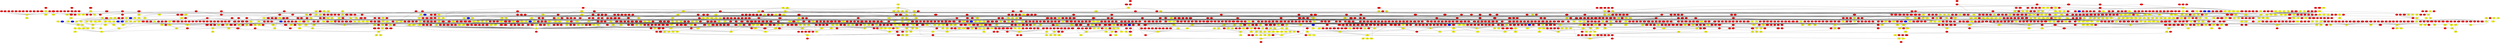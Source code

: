 graph {
0 [style = filled fillcolor = red];
1 [style = filled fillcolor = red];
2 [style = filled fillcolor = red];
3 [style = filled fillcolor = red];
4 [style = filled fillcolor = red];
5 [style = filled fillcolor = red];
6 [style = filled fillcolor = red];
7 [style = filled fillcolor = red];
8 [style = filled fillcolor = red];
9 [style = filled fillcolor = red];
10 [style = filled fillcolor = red];
11 [style = filled fillcolor = red];
12 [style = filled fillcolor = red];
13 [style = filled fillcolor = red];
14 [style = filled fillcolor = red];
15 [style = filled fillcolor = red];
16 [style = filled fillcolor = red];
17 [style = filled fillcolor = red];
18 [style = filled fillcolor = red];
19 [style = filled fillcolor = red];
20 [style = filled fillcolor = red];
21 [style = filled fillcolor = red];
22 [style = filled fillcolor = red];
23 [style = filled fillcolor = red];
24 [style = filled fillcolor = red];
25 [style = filled fillcolor = red];
26 [style = filled fillcolor = red];
27 [style = filled fillcolor = red];
28 [style = filled fillcolor = red];
29 [style = filled fillcolor = red];
30 [style = filled fillcolor = red];
31 [style = filled fillcolor = red];
32 [style = filled fillcolor = red];
33 [style = filled fillcolor = red];
34 [style = filled fillcolor = red];
35 [style = filled fillcolor = red];
36 [style = filled fillcolor = red];
37 [style = filled fillcolor = red];
38 [style = filled fillcolor = red];
39 [style = filled fillcolor = red];
40 [style = filled fillcolor = red];
41 [style = filled fillcolor = red];
42 [style = filled fillcolor = red];
43 [style = filled fillcolor = red];
44 [style = filled fillcolor = red];
45 [style = filled fillcolor = red];
46 [style = filled fillcolor = red];
47 [style = filled fillcolor = red];
48 [style = filled fillcolor = red];
49 [style = filled fillcolor = red];
50 [style = filled fillcolor = red];
51 [style = filled fillcolor = red];
52 [style = filled fillcolor = red];
53 [style = filled fillcolor = red];
54 [style = filled fillcolor = red];
55 [style = filled fillcolor = red];
56 [style = filled fillcolor = red];
57 [style = filled fillcolor = red];
58 [style = filled fillcolor = red];
59 [style = filled fillcolor = red];
60 [style = filled fillcolor = red];
61 [style = filled fillcolor = red];
62 [style = filled fillcolor = red];
63 [style = filled fillcolor = red];
64 [style = filled fillcolor = red];
65 [style = filled fillcolor = red];
66 [style = filled fillcolor = red];
67 [style = filled fillcolor = red];
68 [style = filled fillcolor = red];
69 [style = filled fillcolor = red];
70 [style = filled fillcolor = red];
71 [style = filled fillcolor = red];
72 [style = filled fillcolor = red];
73 [style = filled fillcolor = red];
74 [style = filled fillcolor = red];
75 [style = filled fillcolor = red];
76 [style = filled fillcolor = red];
77 [style = filled fillcolor = red];
78 [style = filled fillcolor = red];
79 [style = filled fillcolor = red];
80 [style = filled fillcolor = red];
81 [style = filled fillcolor = red];
82 [style = filled fillcolor = red];
83 [style = filled fillcolor = red];
84 [style = filled fillcolor = red];
85 [style = filled fillcolor = red];
86 [style = filled fillcolor = red];
87 [style = filled fillcolor = red];
88 [style = filled fillcolor = red];
89 [style = filled fillcolor = red];
90 [style = filled fillcolor = red];
91 [style = filled fillcolor = red];
92 [style = filled fillcolor = red];
93 [style = filled fillcolor = red];
94 [style = filled fillcolor = red];
95 [style = filled fillcolor = red];
96 [style = filled fillcolor = red];
97 [style = filled fillcolor = red];
98 [style = filled fillcolor = red];
99 [style = filled fillcolor = red];
100 [style = filled fillcolor = red];
101 [style = filled fillcolor = red];
102 [style = filled fillcolor = red];
103 [style = filled fillcolor = red];
104 [style = filled fillcolor = red];
105 [style = filled fillcolor = red];
106 [style = filled fillcolor = red];
107 [style = filled fillcolor = red];
108 [style = filled fillcolor = red];
109 [style = filled fillcolor = red];
110 [style = filled fillcolor = red];
111 [style = filled fillcolor = red];
112 [style = filled fillcolor = red];
113 [style = filled fillcolor = red];
114 [style = filled fillcolor = red];
115 [style = filled fillcolor = red];
116 [style = filled fillcolor = red];
117 [style = filled fillcolor = red];
118 [style = filled fillcolor = red];
119 [style = filled fillcolor = red];
120 [style = filled fillcolor = red];
121 [style = filled fillcolor = red];
122 [style = filled fillcolor = red];
123 [style = filled fillcolor = red];
124 [style = filled fillcolor = red];
125 [style = filled fillcolor = red];
126 [style = filled fillcolor = red];
127 [style = filled fillcolor = red];
128 [style = filled fillcolor = red];
129 [style = filled fillcolor = red];
130 [style = filled fillcolor = red];
131 [style = filled fillcolor = red];
132 [style = filled fillcolor = red];
133 [style = filled fillcolor = red];
134 [style = filled fillcolor = red];
135 [style = filled fillcolor = red];
136 [style = filled fillcolor = red];
137 [style = filled fillcolor = red];
138 [style = filled fillcolor = red];
139 [style = filled fillcolor = red];
140 [style = filled fillcolor = red];
141 [style = filled fillcolor = red];
142 [style = filled fillcolor = red];
143 [style = filled fillcolor = red];
144 [style = filled fillcolor = red];
145 [style = filled fillcolor = red];
146 [style = filled fillcolor = red];
147 [style = filled fillcolor = red];
148 [style = filled fillcolor = red];
149 [style = filled fillcolor = red];
150 [style = filled fillcolor = red];
151 [style = filled fillcolor = red];
152 [style = filled fillcolor = red];
153 [style = filled fillcolor = red];
154 [style = filled fillcolor = red];
155 [style = filled fillcolor = red];
156 [style = filled fillcolor = red];
157 [style = filled fillcolor = red];
158 [style = filled fillcolor = red];
159 [style = filled fillcolor = red];
160 [style = filled fillcolor = red];
161 [style = filled fillcolor = red];
162 [style = filled fillcolor = red];
163 [style = filled fillcolor = red];
164 [style = filled fillcolor = red];
165 [style = filled fillcolor = red];
166 [style = filled fillcolor = red];
167 [style = filled fillcolor = red];
168 [style = filled fillcolor = red];
169 [style = filled fillcolor = red];
170 [style = filled fillcolor = red];
171 [style = filled fillcolor = red];
172 [style = filled fillcolor = red];
173 [style = filled fillcolor = red];
174 [style = filled fillcolor = red];
175 [style = filled fillcolor = red];
176 [style = filled fillcolor = red];
177 [style = filled fillcolor = red];
178 [style = filled fillcolor = red];
179 [style = filled fillcolor = red];
180 [style = filled fillcolor = red];
181 [style = filled fillcolor = red];
182 [style = filled fillcolor = red];
183 [style = filled fillcolor = red];
184 [style = filled fillcolor = red];
185 [style = filled fillcolor = red];
186 [style = filled fillcolor = red];
187 [style = filled fillcolor = red];
188 [style = filled fillcolor = red];
189 [style = filled fillcolor = red];
190 [style = filled fillcolor = red];
191 [style = filled fillcolor = red];
192 [style = filled fillcolor = red];
193 [style = filled fillcolor = red];
194 [style = filled fillcolor = red];
195 [style = filled fillcolor = red];
196 [style = filled fillcolor = red];
197 [style = filled fillcolor = red];
198 [style = filled fillcolor = red];
199 [style = filled fillcolor = red];
200 [style = filled fillcolor = red];
201 [style = filled fillcolor = red];
202 [style = filled fillcolor = red];
203 [style = filled fillcolor = red];
204 [style = filled fillcolor = red];
205 [style = filled fillcolor = red];
206 [style = filled fillcolor = red];
207 [style = filled fillcolor = red];
208 [style = filled fillcolor = red];
209 [style = filled fillcolor = red];
210 [style = filled fillcolor = red];
211 [style = filled fillcolor = red];
212 [style = filled fillcolor = red];
213 [style = filled fillcolor = red];
214 [style = filled fillcolor = red];
215 [style = filled fillcolor = red];
216 [style = filled fillcolor = red];
217 [style = filled fillcolor = red];
218 [style = filled fillcolor = red];
219 [style = filled fillcolor = red];
220 [style = filled fillcolor = red];
221 [style = filled fillcolor = red];
222 [style = filled fillcolor = red];
223 [style = filled fillcolor = red];
224 [style = filled fillcolor = red];
225 [style = filled fillcolor = red];
226 [style = filled fillcolor = red];
227 [style = filled fillcolor = red];
228 [style = filled fillcolor = red];
229 [style = filled fillcolor = red];
230 [style = filled fillcolor = red];
231 [style = filled fillcolor = red];
232 [style = filled fillcolor = red];
233 [style = filled fillcolor = red];
234 [style = filled fillcolor = red];
235 [style = filled fillcolor = red];
236 [style = filled fillcolor = red];
237 [style = filled fillcolor = red];
238 [style = filled fillcolor = red];
239 [style = filled fillcolor = red];
240 [style = filled fillcolor = red];
241 [style = filled fillcolor = red];
242 [style = filled fillcolor = red];
243 [style = filled fillcolor = red];
244 [style = filled fillcolor = red];
245 [style = filled fillcolor = red];
246 [style = filled fillcolor = red];
247 [style = filled fillcolor = red];
248 [style = filled fillcolor = red];
249 [style = filled fillcolor = red];
250 [style = filled fillcolor = red];
251 [style = filled fillcolor = red];
252 [style = filled fillcolor = red];
253 [style = filled fillcolor = red];
254 [style = filled fillcolor = red];
255 [style = filled fillcolor = red];
256 [style = filled fillcolor = red];
257 [style = filled fillcolor = red];
258 [style = filled fillcolor = red];
259 [style = filled fillcolor = red];
260 [style = filled fillcolor = red];
261 [style = filled fillcolor = red];
262 [style = filled fillcolor = red];
263 [style = filled fillcolor = red];
264 [style = filled fillcolor = red];
265 [style = filled fillcolor = red];
266 [style = filled fillcolor = red];
267 [style = filled fillcolor = red];
268 [style = filled fillcolor = red];
269 [style = filled fillcolor = red];
270 [style = filled fillcolor = red];
271 [style = filled fillcolor = red];
272 [style = filled fillcolor = red];
273 [style = filled fillcolor = red];
274 [style = filled fillcolor = red];
275 [style = filled fillcolor = red];
276 [style = filled fillcolor = red];
277 [style = filled fillcolor = red];
278 [style = filled fillcolor = red];
279 [style = filled fillcolor = red];
280 [style = filled fillcolor = red];
281 [style = filled fillcolor = red];
282 [style = filled fillcolor = red];
283 [style = filled fillcolor = red];
284 [style = filled fillcolor = red];
285 [style = filled fillcolor = red];
286 [style = filled fillcolor = red];
287 [style = filled fillcolor = red];
288 [style = filled fillcolor = red];
289 [style = filled fillcolor = red];
290 [style = filled fillcolor = red];
291 [style = filled fillcolor = red];
292 [style = filled fillcolor = red];
293 [style = filled fillcolor = red];
294 [style = filled fillcolor = red];
295 [style = filled fillcolor = red];
296 [style = filled fillcolor = red];
297 [style = filled fillcolor = red];
298 [style = filled fillcolor = red];
299 [style = filled fillcolor = red];
300 [style = filled fillcolor = red];
301 [style = filled fillcolor = red];
302 [style = filled fillcolor = red];
303 [style = filled fillcolor = red];
304 [style = filled fillcolor = red];
305 [style = filled fillcolor = red];
306 [style = filled fillcolor = red];
307 [style = filled fillcolor = red];
308 [style = filled fillcolor = red];
309 [style = filled fillcolor = red];
310 [style = filled fillcolor = red];
311 [style = filled fillcolor = red];
312 [style = filled fillcolor = red];
313 [style = filled fillcolor = red];
314 [style = filled fillcolor = red];
315 [style = filled fillcolor = red];
316 [style = filled fillcolor = red];
317 [style = filled fillcolor = red];
318 [style = filled fillcolor = red];
319 [style = filled fillcolor = red];
320 [style = filled fillcolor = red];
321 [style = filled fillcolor = red];
322 [style = filled fillcolor = red];
323 [style = filled fillcolor = red];
324 [style = filled fillcolor = red];
325 [style = filled fillcolor = red];
326 [style = filled fillcolor = red];
327 [style = filled fillcolor = red];
328 [style = filled fillcolor = red];
329 [style = filled fillcolor = red];
330 [style = filled fillcolor = red];
331 [style = filled fillcolor = red];
332 [style = filled fillcolor = red];
333 [style = filled fillcolor = red];
334 [style = filled fillcolor = red];
335 [style = filled fillcolor = red];
336 [style = filled fillcolor = red];
337 [style = filled fillcolor = red];
338 [style = filled fillcolor = red];
339 [style = filled fillcolor = red];
340 [style = filled fillcolor = red];
341 [style = filled fillcolor = red];
342 [style = filled fillcolor = red];
343 [style = filled fillcolor = red];
344 [style = filled fillcolor = red];
345 [style = filled fillcolor = red];
346 [style = filled fillcolor = red];
347 [style = filled fillcolor = red];
348 [style = filled fillcolor = red];
349 [style = filled fillcolor = red];
350 [style = filled fillcolor = red];
351 [style = filled fillcolor = red];
352 [style = filled fillcolor = red];
353 [style = filled fillcolor = red];
354 [style = filled fillcolor = red];
355 [style = filled fillcolor = red];
356 [style = filled fillcolor = red];
357 [style = filled fillcolor = red];
358 [style = filled fillcolor = red];
359 [style = filled fillcolor = red];
360 [style = filled fillcolor = red];
361 [style = filled fillcolor = red];
362 [style = filled fillcolor = red];
363 [style = filled fillcolor = red];
364 [style = filled fillcolor = red];
365 [style = filled fillcolor = red];
366 [style = filled fillcolor = red];
367 [style = filled fillcolor = red];
368 [style = filled fillcolor = red];
369 [style = filled fillcolor = red];
370 [style = filled fillcolor = red];
371 [style = filled fillcolor = red];
372 [style = filled fillcolor = red];
373 [style = filled fillcolor = red];
374 [style = filled fillcolor = red];
375 [style = filled fillcolor = red];
376 [style = filled fillcolor = red];
377 [style = filled fillcolor = red];
378 [style = filled fillcolor = red];
379 [style = filled fillcolor = red];
380 [style = filled fillcolor = red];
381 [style = filled fillcolor = red];
382 [style = filled fillcolor = red];
383 [style = filled fillcolor = red];
384 [style = filled fillcolor = red];
385 [style = filled fillcolor = red];
386 [style = filled fillcolor = red];
387 [style = filled fillcolor = red];
388 [style = filled fillcolor = red];
389 [style = filled fillcolor = red];
390 [style = filled fillcolor = red];
391 [style = filled fillcolor = red];
392 [style = filled fillcolor = red];
393 [style = filled fillcolor = red];
394 [style = filled fillcolor = red];
395 [style = filled fillcolor = red];
396 [style = filled fillcolor = red];
397 [style = filled fillcolor = red];
398 [style = filled fillcolor = red];
399 [style = filled fillcolor = red];
400 [style = filled fillcolor = red];
401 [style = filled fillcolor = red];
402 [style = filled fillcolor = red];
403 [style = filled fillcolor = red];
404 [style = filled fillcolor = red];
405 [style = filled fillcolor = red];
406 [style = filled fillcolor = red];
407 [style = filled fillcolor = red];
408 [style = filled fillcolor = red];
409 [style = filled fillcolor = red];
410 [style = filled fillcolor = red];
411 [style = filled fillcolor = red];
412 [style = filled fillcolor = red];
413 [style = filled fillcolor = red];
414 [style = filled fillcolor = red];
415 [style = filled fillcolor = red];
416 [style = filled fillcolor = red];
417 [style = filled fillcolor = red];
418 [style = filled fillcolor = red];
419 [style = filled fillcolor = red];
420 [style = filled fillcolor = red];
421 [style = filled fillcolor = red];
422 [style = filled fillcolor = red];
423 [style = filled fillcolor = red];
424 [style = filled fillcolor = red];
425 [style = filled fillcolor = red];
426 [style = filled fillcolor = red];
427 [style = filled fillcolor = red];
428 [style = filled fillcolor = red];
429 [style = filled fillcolor = red];
430 [style = filled fillcolor = red];
431 [style = filled fillcolor = red];
432 [style = filled fillcolor = red];
433 [style = filled fillcolor = red];
434 [style = filled fillcolor = red];
435 [style = filled fillcolor = red];
436 [style = filled fillcolor = red];
437 [style = filled fillcolor = red];
438 [style = filled fillcolor = red];
439 [style = filled fillcolor = red];
440 [style = filled fillcolor = red];
441 [style = filled fillcolor = red];
442 [style = filled fillcolor = red];
443 [style = filled fillcolor = red];
444 [style = filled fillcolor = red];
445 [style = filled fillcolor = red];
446 [style = filled fillcolor = red];
447 [style = filled fillcolor = red];
448 [style = filled fillcolor = red];
449 [style = filled fillcolor = red];
450 [style = filled fillcolor = red];
451 [style = filled fillcolor = red];
452 [style = filled fillcolor = red];
453 [style = filled fillcolor = red];
454 [style = filled fillcolor = red];
455 [style = filled fillcolor = red];
456 [style = filled fillcolor = red];
457 [style = filled fillcolor = red];
458 [style = filled fillcolor = red];
459 [style = filled fillcolor = red];
460 [style = filled fillcolor = red];
461 [style = filled fillcolor = red];
462 [style = filled fillcolor = red];
463 [style = filled fillcolor = red];
464 [style = filled fillcolor = red];
465 [style = filled fillcolor = red];
466 [style = filled fillcolor = red];
467 [style = filled fillcolor = red];
468 [style = filled fillcolor = red];
469 [style = filled fillcolor = red];
470 [style = filled fillcolor = red];
471 [style = filled fillcolor = red];
472 [style = filled fillcolor = red];
473 [style = filled fillcolor = red];
474 [style = filled fillcolor = red];
475 [style = filled fillcolor = red];
476 [style = filled fillcolor = red];
477 [style = filled fillcolor = red];
478 [style = filled fillcolor = red];
479 [style = filled fillcolor = red];
480 [style = filled fillcolor = red];
481 [style = filled fillcolor = red];
482 [style = filled fillcolor = red];
483 [style = filled fillcolor = red];
484 [style = filled fillcolor = red];
485 [style = filled fillcolor = red];
486 [style = filled fillcolor = red];
487 [style = filled fillcolor = red];
488 [style = filled fillcolor = red];
489 [style = filled fillcolor = red];
490 [style = filled fillcolor = red];
491 [style = filled fillcolor = red];
492 [style = filled fillcolor = red];
493 [style = filled fillcolor = red];
494 [style = filled fillcolor = red];
495 [style = filled fillcolor = red];
496 [style = filled fillcolor = red];
497 [style = filled fillcolor = red];
498 [style = filled fillcolor = red];
499 [style = filled fillcolor = red];
500 [style = filled fillcolor = red];
501 [style = filled fillcolor = red];
502 [style = filled fillcolor = red];
503 [style = filled fillcolor = red];
504 [style = filled fillcolor = red];
505 [style = filled fillcolor = red];
506 [style = filled fillcolor = red];
507 [style = filled fillcolor = red];
508 [style = filled fillcolor = red];
509 [style = filled fillcolor = red];
510 [style = filled fillcolor = red];
511 [style = filled fillcolor = red];
512 [style = filled fillcolor = red];
513 [style = filled fillcolor = red];
514 [style = filled fillcolor = red];
515 [style = filled fillcolor = red];
516 [style = filled fillcolor = red];
517 [style = filled fillcolor = red];
518 [style = filled fillcolor = red];
519 [style = filled fillcolor = red];
520 [style = filled fillcolor = red];
521 [style = filled fillcolor = red];
522 [style = filled fillcolor = red];
523 [style = filled fillcolor = red];
524 [style = filled fillcolor = red];
525 [style = filled fillcolor = red];
526 [style = filled fillcolor = red];
527 [style = filled fillcolor = red];
528 [style = filled fillcolor = red];
529 [style = filled fillcolor = red];
530 [style = filled fillcolor = red];
531 [style = filled fillcolor = red];
532 [style = filled fillcolor = red];
533 [style = filled fillcolor = red];
534 [style = filled fillcolor = red];
535 [style = filled fillcolor = red];
536 [style = filled fillcolor = red];
537 [style = filled fillcolor = red];
538 [style = filled fillcolor = red];
539 [style = filled fillcolor = red];
540 [style = filled fillcolor = red];
541 [style = filled fillcolor = red];
542 [style = filled fillcolor = red];
543 [style = filled fillcolor = red];
544 [style = filled fillcolor = red];
545 [style = filled fillcolor = red];
546 [style = filled fillcolor = red];
547 [style = filled fillcolor = red];
548 [style = filled fillcolor = red];
549 [style = filled fillcolor = red];
550 [style = filled fillcolor = red];
551 [style = filled fillcolor = red];
552 [style = filled fillcolor = red];
553 [style = filled fillcolor = red];
554 [style = filled fillcolor = red];
555 [style = filled fillcolor = red];
556 [style = filled fillcolor = red];
557 [style = filled fillcolor = red];
558 [style = filled fillcolor = red];
559 [style = filled fillcolor = red];
560 [style = filled fillcolor = red];
561 [style = filled fillcolor = red];
562 [style = filled fillcolor = red];
563 [style = filled fillcolor = red];
564 [style = filled fillcolor = red];
565 [style = filled fillcolor = red];
566 [style = filled fillcolor = red];
567 [style = filled fillcolor = red];
568 [style = filled fillcolor = red];
569 [style = filled fillcolor = red];
570 [style = filled fillcolor = red];
571 [style = filled fillcolor = red];
572 [style = filled fillcolor = red];
573 [style = filled fillcolor = red];
574 [style = filled fillcolor = red];
575 [style = filled fillcolor = red];
576 [style = filled fillcolor = red];
577 [style = filled fillcolor = red];
578 [style = filled fillcolor = red];
579 [style = filled fillcolor = red];
580 [style = filled fillcolor = red];
581 [style = filled fillcolor = red];
582 [style = filled fillcolor = red];
583 [style = filled fillcolor = red];
584 [style = filled fillcolor = red];
585 [style = filled fillcolor = red];
586 [style = filled fillcolor = red];
587 [style = filled fillcolor = red];
588 [style = filled fillcolor = red];
589 [style = filled fillcolor = red];
590 [style = filled fillcolor = red];
591 [style = filled fillcolor = red];
592 [style = filled fillcolor = red];
593 [style = filled fillcolor = red];
594 [style = filled fillcolor = red];
595 [style = filled fillcolor = red];
596 [style = filled fillcolor = red];
597 [style = filled fillcolor = red];
598 [style = filled fillcolor = red];
599 [style = filled fillcolor = red];
600 [style = filled fillcolor = red];
601 [style = filled fillcolor = red];
602 [style = filled fillcolor = red];
603 [style = filled fillcolor = red];
604 [style = filled fillcolor = red];
605 [style = filled fillcolor = red];
606 [style = filled fillcolor = red];
607 [style = filled fillcolor = red];
608 [style = filled fillcolor = red];
609 [style = filled fillcolor = red];
610 [style = filled fillcolor = red];
611 [style = filled fillcolor = red];
612 [style = filled fillcolor = red];
613 [style = filled fillcolor = red];
614 [style = filled fillcolor = red];
615 [style = filled fillcolor = red];
616 [style = filled fillcolor = red];
617 [style = filled fillcolor = red];
618 [style = filled fillcolor = red];
619 [style = filled fillcolor = red];
620 [style = filled fillcolor = red];
621 [style = filled fillcolor = red];
622 [style = filled fillcolor = red];
623 [style = filled fillcolor = red];
624 [style = filled fillcolor = red];
625 [style = filled fillcolor = red];
626 [style = filled fillcolor = red];
627 [style = filled fillcolor = red];
628 [style = filled fillcolor = red];
629 [style = filled fillcolor = red];
630 [style = filled fillcolor = red];
631 [style = filled fillcolor = red];
632 [style = filled fillcolor = red];
633 [style = filled fillcolor = red];
634 [style = filled fillcolor = red];
635 [style = filled fillcolor = red];
636 [style = filled fillcolor = red];
637 [style = filled fillcolor = red];
638 [style = filled fillcolor = red];
639 [style = filled fillcolor = red];
640 [style = filled fillcolor = red];
641 [style = filled fillcolor = red];
642 [style = filled fillcolor = red];
643 [style = filled fillcolor = red];
644 [style = filled fillcolor = red];
645 [style = filled fillcolor = red];
646 [style = filled fillcolor = red];
647 [style = filled fillcolor = red];
648 [style = filled fillcolor = red];
649 [style = filled fillcolor = red];
650 [style = filled fillcolor = red];
651 [style = filled fillcolor = red];
652 [style = filled fillcolor = red];
653 [style = filled fillcolor = red];
654 [style = filled fillcolor = red];
655 [style = filled fillcolor = red];
656 [style = filled fillcolor = red];
657 [style = filled fillcolor = red];
658 [style = filled fillcolor = red];
659 [style = filled fillcolor = red];
660 [style = filled fillcolor = red];
661 [style = filled fillcolor = red];
662 [style = filled fillcolor = red];
663 [style = filled fillcolor = red];
664 [style = filled fillcolor = red];
665 [style = filled fillcolor = red];
666 [style = filled fillcolor = red];
667 [style = filled fillcolor = red];
668 [style = filled fillcolor = red];
669 [style = filled fillcolor = red];
670 [style = filled fillcolor = red];
671 [style = filled fillcolor = red];
672 [style = filled fillcolor = red];
673 [style = filled fillcolor = red];
674 [style = filled fillcolor = red];
675 [style = filled fillcolor = red];
676 [style = filled fillcolor = red];
677 [style = filled fillcolor = red];
678 [style = filled fillcolor = red];
679 [style = filled fillcolor = red];
680 [style = filled fillcolor = red];
681 [style = filled fillcolor = red];
682 [style = filled fillcolor = red];
683 [style = filled fillcolor = red];
684 [style = filled fillcolor = red];
685 [style = filled fillcolor = red];
686 [style = filled fillcolor = red];
687 [style = filled fillcolor = red];
688 [style = filled fillcolor = red];
689 [style = filled fillcolor = red];
690 [style = filled fillcolor = red];
691 [style = filled fillcolor = red];
692 [style = filled fillcolor = red];
693 [style = filled fillcolor = red];
694 [style = filled fillcolor = red];
695 [style = filled fillcolor = red];
696 [style = filled fillcolor = red];
697 [style = filled fillcolor = red];
698 [style = filled fillcolor = red];
699 [style = filled fillcolor = red];
700 [style = filled fillcolor = red];
701 [style = filled fillcolor = red];
702 [style = filled fillcolor = red];
703 [style = filled fillcolor = red];
704 [style = filled fillcolor = red];
705 [style = filled fillcolor = red];
706 [style = filled fillcolor = red];
707 [style = filled fillcolor = red];
708 [style = filled fillcolor = red];
709 [style = filled fillcolor = red];
710 [style = filled fillcolor = red];
711 [style = filled fillcolor = red];
712 [style = filled fillcolor = red];
713 [style = filled fillcolor = red];
714 [style = filled fillcolor = red];
715 [style = filled fillcolor = red];
716 [style = filled fillcolor = red];
717 [style = filled fillcolor = red];
718 [style = filled fillcolor = red];
719 [style = filled fillcolor = red];
720 [style = filled fillcolor = red];
721 [style = filled fillcolor = red];
722 [style = filled fillcolor = red];
723 [style = filled fillcolor = red];
724 [style = filled fillcolor = red];
725 [style = filled fillcolor = red];
726 [style = filled fillcolor = red];
727 [style = filled fillcolor = red];
728 [style = filled fillcolor = red];
729 [style = filled fillcolor = red];
730 [style = filled fillcolor = red];
731 [style = filled fillcolor = red];
732 [style = filled fillcolor = red];
733 [style = filled fillcolor = red];
734 [style = filled fillcolor = red];
735 [style = filled fillcolor = red];
736 [style = filled fillcolor = red];
737 [style = filled fillcolor = red];
738 [style = filled fillcolor = red];
739 [style = filled fillcolor = red];
740 [style = filled fillcolor = red];
741 [style = filled fillcolor = red];
742 [style = filled fillcolor = red];
743 [style = filled fillcolor = red];
744 [style = filled fillcolor = red];
745 [style = filled fillcolor = red];
746 [style = filled fillcolor = red];
747 [style = filled fillcolor = red];
748 [style = filled fillcolor = red];
749 [style = filled fillcolor = red];
750 [style = filled fillcolor = red];
751 [style = filled fillcolor = red];
752 [style = filled fillcolor = red];
753 [style = filled fillcolor = red];
754 [style = filled fillcolor = red];
755 [style = filled fillcolor = red];
756 [style = filled fillcolor = red];
757 [style = filled fillcolor = red];
758 [style = filled fillcolor = red];
759 [style = filled fillcolor = red];
760 [style = filled fillcolor = red];
761 [style = filled fillcolor = red];
762 [style = filled fillcolor = red];
763 [style = filled fillcolor = red];
764 [style = filled fillcolor = red];
765 [style = filled fillcolor = red];
766 [style = filled fillcolor = red];
767 [style = filled fillcolor = red];
768 [style = filled fillcolor = red];
769 [style = filled fillcolor = red];
770 [style = filled fillcolor = red];
771 [style = filled fillcolor = red];
772 [style = filled fillcolor = red];
773 [style = filled fillcolor = red];
774 [style = filled fillcolor = red];
775 [style = filled fillcolor = red];
776 [style = filled fillcolor = red];
777 [style = filled fillcolor = red];
778 [style = filled fillcolor = red];
779 [style = filled fillcolor = red];
780 [style = filled fillcolor = red];
781 [style = filled fillcolor = red];
782 [style = filled fillcolor = red];
783 [style = filled fillcolor = red];
784 [style = filled fillcolor = red];
785 [style = filled fillcolor = red];
786 [style = filled fillcolor = red];
787 [style = filled fillcolor = red];
788 [style = filled fillcolor = red];
789 [style = filled fillcolor = red];
790 [style = filled fillcolor = red];
791 [style = filled fillcolor = red];
792 [style = filled fillcolor = red];
793 [style = filled fillcolor = red];
794 [style = filled fillcolor = red];
795 [style = filled fillcolor = red];
796 [style = filled fillcolor = red];
797 [style = filled fillcolor = red];
798 [style = filled fillcolor = red];
799 [style = filled fillcolor = red];
800 [style = filled fillcolor = red];
801 [style = filled fillcolor = red];
802 [style = filled fillcolor = red];
803 [style = filled fillcolor = red];
804 [style = filled fillcolor = red];
805 [style = filled fillcolor = red];
806 [style = filled fillcolor = red];
807 [style = filled fillcolor = red];
808 [style = filled fillcolor = red];
809 [style = filled fillcolor = red];
810 [style = filled fillcolor = red];
811 [style = filled fillcolor = red];
812 [style = filled fillcolor = red];
813 [style = filled fillcolor = red];
814 [style = filled fillcolor = red];
815 [style = filled fillcolor = red];
816 [style = filled fillcolor = red];
817 [style = filled fillcolor = red];
818 [style = filled fillcolor = red];
819 [style = filled fillcolor = red];
820 [style = filled fillcolor = red];
821 [style = filled fillcolor = red];
822 [style = filled fillcolor = red];
823 [style = filled fillcolor = red];
824 [style = filled fillcolor = red];
825 [style = filled fillcolor = red];
826 [style = filled fillcolor = red];
827 [style = filled fillcolor = red];
828 [style = filled fillcolor = red];
829 [style = filled fillcolor = red];
830 [style = filled fillcolor = red];
831 [style = filled fillcolor = red];
832 [style = filled fillcolor = red];
833 [style = filled fillcolor = red];
834 [style = filled fillcolor = red];
835 [style = filled fillcolor = red];
836 [style = filled fillcolor = red];
837 [style = filled fillcolor = red];
838 [style = filled fillcolor = red];
839 [style = filled fillcolor = red];
840 [style = filled fillcolor = red];
841 [style = filled fillcolor = red];
842 [style = filled fillcolor = red];
843 [style = filled fillcolor = red];
844 [style = filled fillcolor = red];
845 [style = filled fillcolor = red];
846 [style = filled fillcolor = red];
847 [style = filled fillcolor = red];
848 [style = filled fillcolor = red];
849 [style = filled fillcolor = red];
850 [style = filled fillcolor = red];
851 [style = filled fillcolor = red];
852 [style = filled fillcolor = red];
853 [style = filled fillcolor = red];
854 [style = filled fillcolor = red];
855 [style = filled fillcolor = red];
856 [style = filled fillcolor = red];
857 [style = filled fillcolor = red];
858 [style = filled fillcolor = red];
859 [style = filled fillcolor = red];
860 [style = filled fillcolor = red];
861 [style = filled fillcolor = red];
862 [style = filled fillcolor = red];
863 [style = filled fillcolor = red];
864 [style = filled fillcolor = red];
865 [style = filled fillcolor = red];
866 [style = filled fillcolor = red];
867 [style = filled fillcolor = red];
868 [style = filled fillcolor = red];
869 [style = filled fillcolor = red];
870 [style = filled fillcolor = red];
871 [style = filled fillcolor = red];
872 [style = filled fillcolor = red];
873 [style = filled fillcolor = red];
874 [style = filled fillcolor = red];
875 [style = filled fillcolor = red];
876 [style = filled fillcolor = red];
877 [style = filled fillcolor = red];
878 [style = filled fillcolor = red];
879 [style = filled fillcolor = red];
880 [style = filled fillcolor = red];
881 [style = filled fillcolor = red];
882 [style = filled fillcolor = red];
883 [style = filled fillcolor = red];
884 [style = filled fillcolor = red];
885 [style = filled fillcolor = red];
886 [style = filled fillcolor = red];
887 [style = filled fillcolor = red];
888 [style = filled fillcolor = red];
889 [style = filled fillcolor = red];
890 [style = filled fillcolor = red];
891 [style = filled fillcolor = red];
892 [style = filled fillcolor = red];
893 [style = filled fillcolor = red];
894 [style = filled fillcolor = red];
895 [style = filled fillcolor = red];
896 [style = filled fillcolor = red];
897 [style = filled fillcolor = red];
898 [style = filled fillcolor = red];
899 [style = filled fillcolor = red];
900 [style = filled fillcolor = red];
901 [style = filled fillcolor = red];
902 [style = filled fillcolor = red];
903 [style = filled fillcolor = red];
904 [style = filled fillcolor = red];
905 [style = filled fillcolor = red];
906 [style = filled fillcolor = red];
907 [style = filled fillcolor = red];
908 [style = filled fillcolor = red];
909 [style = filled fillcolor = red];
910 [style = filled fillcolor = red];
911 [style = filled fillcolor = red];
912 [style = filled fillcolor = red];
913 [style = filled fillcolor = red];
914 [style = filled fillcolor = red];
915 [style = filled fillcolor = red];
916 [style = filled fillcolor = red];
917 [style = filled fillcolor = red];
918 [style = filled fillcolor = red];
919 [style = filled fillcolor = red];
920 [style = filled fillcolor = red];
921 [style = filled fillcolor = red];
922 [style = filled fillcolor = red];
923 [style = filled fillcolor = red];
924 [style = filled fillcolor = red];
925 [style = filled fillcolor = red];
926 [style = filled fillcolor = red];
927 [style = filled fillcolor = red];
928 [style = filled fillcolor = red];
929 [style = filled fillcolor = red];
930 [style = filled fillcolor = red];
931 [style = filled fillcolor = red];
932 [style = filled fillcolor = red];
933 [style = filled fillcolor = red];
934 [style = filled fillcolor = red];
935 [style = filled fillcolor = red];
936 [style = filled fillcolor = red];
937 [style = filled fillcolor = red];
938 [style = filled fillcolor = red];
939 [style = filled fillcolor = red];
940 [style = filled fillcolor = red];
941 [style = filled fillcolor = red];
942 [style = filled fillcolor = red];
943 [style = filled fillcolor = red];
944 [style = filled fillcolor = red];
945 [style = filled fillcolor = red];
946 [style = filled fillcolor = red];
947 [style = filled fillcolor = red];
948 [style = filled fillcolor = red];
949 [style = filled fillcolor = red];
950 [style = filled fillcolor = red];
951 [style = filled fillcolor = red];
952 [style = filled fillcolor = red];
953 [style = filled fillcolor = red];
954 [style = filled fillcolor = red];
955 [style = filled fillcolor = red];
956 [style = filled fillcolor = red];
957 [style = filled fillcolor = red];
958 [style = filled fillcolor = red];
959 [style = filled fillcolor = red];
960 [style = filled fillcolor = red];
961 [style = filled fillcolor = red];
962 [style = filled fillcolor = red];
963 [style = filled fillcolor = red];
964 [style = filled fillcolor = red];
965 [style = filled fillcolor = red];
966 [style = filled fillcolor = red];
967 [style = filled fillcolor = red];
968 [style = filled fillcolor = red];
969 [style = filled fillcolor = red];
970 [style = filled fillcolor = red];
971 [style = filled fillcolor = red];
972 [style = filled fillcolor = red];
973 [style = filled fillcolor = red];
974 [style = filled fillcolor = red];
975 [style = filled fillcolor = red];
976 [style = filled fillcolor = red];
977 [style = filled fillcolor = red];
978 [style = filled fillcolor = red];
979 [style = filled fillcolor = red];
980 [style = filled fillcolor = red];
981 [style = filled fillcolor = red];
982 [style = filled fillcolor = red];
983 [style = filled fillcolor = red];
984 [style = filled fillcolor = red];
985 [style = filled fillcolor = red];
986 [style = filled fillcolor = red];
987 [style = filled fillcolor = red];
988 [style = filled fillcolor = red];
989 [style = filled fillcolor = red];
990 [style = filled fillcolor = red];
991 [style = filled fillcolor = red];
992 [style = filled fillcolor = red];
993 [style = filled fillcolor = red];
994 [style = filled fillcolor = red];
995 [style = filled fillcolor = red];
996 [style = filled fillcolor = red];
997 [style = filled fillcolor = red];
998 [style = filled fillcolor = red];
999 [style = filled fillcolor = red];
1000 [style = filled fillcolor = red];
1001 [style = filled fillcolor = red];
1002 [style = filled fillcolor = red];
1003 [style = filled fillcolor = red];
1004 [style = filled fillcolor = red];
1005 [style = filled fillcolor = red];
1006 [style = filled fillcolor = red];
1007 [style = filled fillcolor = red];
1008 [style = filled fillcolor = red];
1009 [style = filled fillcolor = red];
1010 [style = filled fillcolor = red];
1011 [style = filled fillcolor = red];
1012 [style = filled fillcolor = red];
1013 [style = filled fillcolor = red];
1014 [style = filled fillcolor = red];
1015 [style = filled fillcolor = red];
1016 [style = filled fillcolor = red];
1017 [style = filled fillcolor = red];
1018 [style = filled fillcolor = red];
1019 [style = filled fillcolor = red];
1020 [style = filled fillcolor = red];
1021 [style = filled fillcolor = red];
1022 [style = filled fillcolor = red];
1023 [style = filled fillcolor = red];
1024 [style = filled fillcolor = red];
1025 [style = filled fillcolor = red];
1026 [style = filled fillcolor = red];
1027 [style = filled fillcolor = red];
1028 [style = filled fillcolor = red];
1029 [style = filled fillcolor = red];
1030 [style = filled fillcolor = red];
1031 [style = filled fillcolor = red];
1032 [style = filled fillcolor = red];
1033 [style = filled fillcolor = red];
1034 [style = filled fillcolor = red];
1035 [style = filled fillcolor = red];
1036 [style = filled fillcolor = red];
1037 [style = filled fillcolor = red];
1038 [style = filled fillcolor = red];
1039 [style = filled fillcolor = red];
1040 [style = filled fillcolor = red];
1041 [style = filled fillcolor = red];
1042 [style = filled fillcolor = red];
1043 [style = filled fillcolor = red];
1044 [style = filled fillcolor = red];
1045 [style = filled fillcolor = red];
1046 [style = filled fillcolor = red];
1047 [style = filled fillcolor = red];
1048 [style = filled fillcolor = red];
1049 [style = filled fillcolor = red];
1050 [style = filled fillcolor = red];
1051 [style = filled fillcolor = red];
1052 [style = filled fillcolor = red];
1053 [style = filled fillcolor = red];
1054 [style = filled fillcolor = red];
1055 [style = filled fillcolor = red];
1056 [style = filled fillcolor = red];
1057 [style = filled fillcolor = red];
1058 [style = filled fillcolor = red];
1059 [style = filled fillcolor = red];
1060 [style = filled fillcolor = red];
1061 [style = filled fillcolor = red];
1062 [style = filled fillcolor = red];
1063 [style = filled fillcolor = red];
1064 [style = filled fillcolor = red];
1065 [style = filled fillcolor = red];
1066 [style = filled fillcolor = red];
1067 [style = filled fillcolor = red];
1068 [style = filled fillcolor = red];
1069 [style = filled fillcolor = red];
1070 [style = filled fillcolor = red];
1071 [style = filled fillcolor = red];
1072 [style = filled fillcolor = red];
1073 [style = filled fillcolor = red];
1074 [style = filled fillcolor = red];
1075 [style = filled fillcolor = red];
1076 [style = filled fillcolor = red];
1077 [style = filled fillcolor = red];
1078 [style = filled fillcolor = red];
1079 [style = filled fillcolor = red];
1080 [style = filled fillcolor = red];
1081 [style = filled fillcolor = red];
1082 [style = filled fillcolor = red];
1083 [style = filled fillcolor = red];
1084 [style = filled fillcolor = red];
1085 [style = filled fillcolor = red];
1086 [style = filled fillcolor = red];
1087 [style = filled fillcolor = red];
1088 [style = filled fillcolor = red];
1089 [style = filled fillcolor = red];
1090 [style = filled fillcolor = red];
1091 [style = filled fillcolor = red];
1092 [style = filled fillcolor = red];
1093 [style = filled fillcolor = red];
1094 [style = filled fillcolor = red];
1095 [style = filled fillcolor = red];
1096 [style = filled fillcolor = red];
1097 [style = filled fillcolor = red];
1098 [style = filled fillcolor = red];
1099 [style = filled fillcolor = red];
1100 [style = filled fillcolor = red];
1101 [style = filled fillcolor = red];
1102 [style = filled fillcolor = red];
1103 [style = filled fillcolor = red];
1104 [style = filled fillcolor = red];
1105 [style = filled fillcolor = red];
1106 [style = filled fillcolor = red];
1107 [style = filled fillcolor = red];
1108 [style = filled fillcolor = red];
1109 [style = filled fillcolor = red];
1110 [style = filled fillcolor = red];
1111 [style = filled fillcolor = red];
1112 [style = filled fillcolor = red];
1113 [style = filled fillcolor = red];
1114 [style = filled fillcolor = red];
1115 [style = filled fillcolor = red];
1116 [style = filled fillcolor = red];
1117 [style = filled fillcolor = red];
1118 [style = filled fillcolor = red];
1119 [style = filled fillcolor = red];
1120 [style = filled fillcolor = red];
1121 [style = filled fillcolor = red];
1122 [style = filled fillcolor = red];
1123 [style = filled fillcolor = red];
1124 [style = filled fillcolor = red];
1125 [style = filled fillcolor = red];
1126 [style = filled fillcolor = red];
1127 [style = filled fillcolor = red];
1128 [style = filled fillcolor = red];
1129 [style = filled fillcolor = red];
1130 [style = filled fillcolor = red];
1131 [style = filled fillcolor = red];
1132 [style = filled fillcolor = red];
1133 [style = filled fillcolor = red];
1134 [style = filled fillcolor = red];
1135 [style = filled fillcolor = red];
1136 [style = filled fillcolor = red];
1137 [style = filled fillcolor = red];
1138 [style = filled fillcolor = red];
1139 [style = filled fillcolor = red];
1140 [style = filled fillcolor = red];
1141 [style = filled fillcolor = red];
1142 [style = filled fillcolor = red];
1143 [style = filled fillcolor = red];
1144 [style = filled fillcolor = red];
1145 [style = filled fillcolor = red];
1146 [style = filled fillcolor = red];
1147 [style = filled fillcolor = red];
1148 [style = filled fillcolor = red];
1149 [style = filled fillcolor = red];
1150 [style = filled fillcolor = red];
1151 [style = filled fillcolor = red];
1152 [style = filled fillcolor = red];
1153 [style = filled fillcolor = red];
1154 [style = filled fillcolor = red];
1155 [style = filled fillcolor = red];
1156 [style = filled fillcolor = red];
1157 [style = filled fillcolor = red];
1158 [style = filled fillcolor = red];
1159 [style = filled fillcolor = red];
1160 [style = filled fillcolor = red];
1161 [style = filled fillcolor = red];
1162 [style = filled fillcolor = red];
1163 [style = filled fillcolor = red];
1164 [style = filled fillcolor = red];
1165 [style = filled fillcolor = red];
1166 [style = filled fillcolor = red];
1167 [style = filled fillcolor = red];
1168 [style = filled fillcolor = red];
1169 [style = filled fillcolor = red];
1170 [style = filled fillcolor = red];
1171 [style = filled fillcolor = red];
1172 [style = filled fillcolor = red];
1173 [style = filled fillcolor = red];
1174 [style = filled fillcolor = red];
1175 [style = filled fillcolor = red];
1176 [style = filled fillcolor = red];
1177 [style = filled fillcolor = red];
1178 [style = filled fillcolor = red];
1179 [style = filled fillcolor = red];
1180 [style = filled fillcolor = red];
1181 [style = filled fillcolor = red];
1182 [style = filled fillcolor = red];
1183 [style = filled fillcolor = red];
1184 [style = filled fillcolor = red];
1185 [style = filled fillcolor = red];
1186 [style = filled fillcolor = red];
1187 [style = filled fillcolor = red];
1188 [style = filled fillcolor = red];
1189 [style = filled fillcolor = red];
1190 [style = filled fillcolor = red];
1191 [style = filled fillcolor = red];
1192 [style = filled fillcolor = red];
1193 [style = filled fillcolor = red];
1194 [style = filled fillcolor = red];
1195 [style = filled fillcolor = red];
1196 [style = filled fillcolor = red];
1197 [style = filled fillcolor = red];
1198 [style = filled fillcolor = red];
1199 [style = filled fillcolor = red];
1200 [style = filled fillcolor = red];
1201 [style = filled fillcolor = red];
1202 [style = filled fillcolor = red];
1203 [style = filled fillcolor = red];
1204 [style = filled fillcolor = red];
1205 [style = filled fillcolor = red];
1206 [style = filled fillcolor = red];
1207 [style = filled fillcolor = red];
1208 [style = filled fillcolor = red];
1209 [style = filled fillcolor = red];
1210 [style = filled fillcolor = red];
1211 [style = filled fillcolor = red];
1212 [style = filled fillcolor = red];
1213 [style = filled fillcolor = red];
1214 [style = filled fillcolor = red];
1215 [style = filled fillcolor = red];
1216 [style = filled fillcolor = red];
1217 [style = filled fillcolor = red];
1218 [style = filled fillcolor = red];
1219 [style = filled fillcolor = red];
1220 [style = filled fillcolor = red];
1221 [style = filled fillcolor = red];
1222 [style = filled fillcolor = red];
1223 [style = filled fillcolor = red];
1224 [style = filled fillcolor = red];
1225 [style = filled fillcolor = red];
1226 [style = filled fillcolor = red];
1227 [style = filled fillcolor = red];
1228 [style = filled fillcolor = red];
1229 [style = filled fillcolor = red];
1230 [style = filled fillcolor = red];
1231 [style = filled fillcolor = red];
1232 [style = filled fillcolor = red];
1233 [style = filled fillcolor = red];
1234 [style = filled fillcolor = red];
1235 [style = filled fillcolor = red];
1236 [style = filled fillcolor = red];
1237 [style = filled fillcolor = red];
1238 [style = filled fillcolor = red];
1239 [style = filled fillcolor = red];
1240 [style = filled fillcolor = red];
1241 [style = filled fillcolor = red];
1242 [style = filled fillcolor = red];
1243 [style = filled fillcolor = red];
1244 [style = filled fillcolor = red];
1245 [style = filled fillcolor = red];
1246 [style = filled fillcolor = red];
1247 [style = filled fillcolor = red];
1248 [style = filled fillcolor = red];
1249 [style = filled fillcolor = red];
1250 [style = filled fillcolor = red];
1251 [style = filled fillcolor = red];
1252 [style = filled fillcolor = red];
1253 [style = filled fillcolor = red];
1254 [style = filled fillcolor = red];
1255 [style = filled fillcolor = red];
1256 [style = filled fillcolor = red];
1257 [style = filled fillcolor = red];
1258 [style = filled fillcolor = red];
1259 [style = filled fillcolor = red];
1260 [style = filled fillcolor = red];
1261 [style = filled fillcolor = red];
1262 [style = filled fillcolor = red];
1263 [style = filled fillcolor = red];
1264 [style = filled fillcolor = red];
1265 [style = filled fillcolor = red];
1266 [style = filled fillcolor = red];
1267 [style = filled fillcolor = red];
1268 [style = filled fillcolor = red];
1269 [style = filled fillcolor = red];
1270 [style = filled fillcolor = red];
1271 [style = filled fillcolor = red];
1272 [style = filled fillcolor = red];
1273 [style = filled fillcolor = red];
1274 [style = filled fillcolor = red];
1275 [style = filled fillcolor = red];
1276 [style = filled fillcolor = red];
1277 [style = filled fillcolor = red];
1278 [style = filled fillcolor = red];
1279 [style = filled fillcolor = red];
1280 [style = filled fillcolor = red];
1281 [style = filled fillcolor = blue];
1282 [style = filled fillcolor = blue];
1283 [style = filled fillcolor = blue];
1284 [style = filled fillcolor = blue];
1285 [style = filled fillcolor = blue];
1286 [style = filled fillcolor = blue];
1287 [style = filled fillcolor = blue];
1288 [style = filled fillcolor = blue];
1289 [style = filled fillcolor = blue];
1290 [style = filled fillcolor = blue];
1291 [style = filled fillcolor = blue];
1292 [style = filled fillcolor = blue];
1293 [style = filled fillcolor = blue];
1294 [style = filled fillcolor = blue];
1295 [style = filled fillcolor = blue];
1296 [style = filled fillcolor = blue];
1297 [style = filled fillcolor = blue];
1298 [style = filled fillcolor = blue];
1299 [style = filled fillcolor = yellow];
1300 [style = filled fillcolor = yellow];
1301 [style = filled fillcolor = yellow];
1302 [style = filled fillcolor = yellow];
1303 [style = filled fillcolor = yellow];
1304 [style = filled fillcolor = yellow];
1305 [style = filled fillcolor = yellow];
1306 [style = filled fillcolor = yellow];
1307 [style = filled fillcolor = yellow];
1308 [style = filled fillcolor = yellow];
1309 [style = filled fillcolor = yellow];
1310 [style = filled fillcolor = yellow];
1311 [style = filled fillcolor = yellow];
1312 [style = filled fillcolor = yellow];
1313 [style = filled fillcolor = yellow];
1314 [style = filled fillcolor = yellow];
1315 [style = filled fillcolor = yellow];
1316 [style = filled fillcolor = yellow];
1317 [style = filled fillcolor = yellow];
1318 [style = filled fillcolor = yellow];
1319 [style = filled fillcolor = yellow];
1320 [style = filled fillcolor = yellow];
1321 [style = filled fillcolor = yellow];
1322 [style = filled fillcolor = yellow];
1323 [style = filled fillcolor = yellow];
1324 [style = filled fillcolor = yellow];
1325 [style = filled fillcolor = yellow];
1326 [style = filled fillcolor = yellow];
1327 [style = filled fillcolor = yellow];
1328 [style = filled fillcolor = yellow];
1329 [style = filled fillcolor = yellow];
1330 [style = filled fillcolor = yellow];
1331 [style = filled fillcolor = yellow];
1332 [style = filled fillcolor = yellow];
1333 [style = filled fillcolor = yellow];
1334 [style = filled fillcolor = yellow];
1335 [style = filled fillcolor = yellow];
1336 [style = filled fillcolor = yellow];
1337 [style = filled fillcolor = yellow];
1338 [style = filled fillcolor = yellow];
1339 [style = filled fillcolor = yellow];
1340 [style = filled fillcolor = yellow];
1341 [style = filled fillcolor = yellow];
1342 [style = filled fillcolor = yellow];
1343 [style = filled fillcolor = yellow];
1344 [style = filled fillcolor = yellow];
1345 [style = filled fillcolor = yellow];
1346 [style = filled fillcolor = yellow];
1347 [style = filled fillcolor = yellow];
1348 [style = filled fillcolor = yellow];
1349 [style = filled fillcolor = yellow];
1350 [style = filled fillcolor = yellow];
1351 [style = filled fillcolor = yellow];
1352 [style = filled fillcolor = yellow];
1353 [style = filled fillcolor = yellow];
1354 [style = filled fillcolor = yellow];
1355 [style = filled fillcolor = yellow];
1356 [style = filled fillcolor = yellow];
1357 [style = filled fillcolor = yellow];
1358 [style = filled fillcolor = yellow];
1359 [style = filled fillcolor = yellow];
1360 [style = filled fillcolor = yellow];
1361 [style = filled fillcolor = yellow];
1362 [style = filled fillcolor = yellow];
1363 [style = filled fillcolor = yellow];
1364 [style = filled fillcolor = yellow];
1365 [style = filled fillcolor = yellow];
1366 [style = filled fillcolor = yellow];
1367 [style = filled fillcolor = yellow];
1368 [style = filled fillcolor = yellow];
1369 [style = filled fillcolor = yellow];
1370 [style = filled fillcolor = yellow];
1371 [style = filled fillcolor = yellow];
1372 [style = filled fillcolor = yellow];
1373 [style = filled fillcolor = yellow];
1374 [style = filled fillcolor = yellow];
1375 [style = filled fillcolor = yellow];
1376 [style = filled fillcolor = yellow];
1377 [style = filled fillcolor = yellow];
1378 [style = filled fillcolor = yellow];
1379 [style = filled fillcolor = yellow];
1380 [style = filled fillcolor = yellow];
1381 [style = filled fillcolor = yellow];
1382 [style = filled fillcolor = yellow];
1383 [style = filled fillcolor = yellow];
1384 [style = filled fillcolor = yellow];
1385 [style = filled fillcolor = yellow];
1386 [style = filled fillcolor = yellow];
1387 [style = filled fillcolor = yellow];
1388 [style = filled fillcolor = yellow];
1389 [style = filled fillcolor = yellow];
1390 [style = filled fillcolor = yellow];
1391 [style = filled fillcolor = yellow];
1392 [style = filled fillcolor = yellow];
1393 [style = filled fillcolor = yellow];
1394 [style = filled fillcolor = yellow];
1395 [style = filled fillcolor = yellow];
1396 [style = filled fillcolor = yellow];
1397 [style = filled fillcolor = yellow];
1398 [style = filled fillcolor = yellow];
1399 [style = filled fillcolor = yellow];
1400 [style = filled fillcolor = yellow];
1401 [style = filled fillcolor = yellow];
1402 [style = filled fillcolor = yellow];
1403 [style = filled fillcolor = yellow];
1404 [style = filled fillcolor = yellow];
1405 [style = filled fillcolor = yellow];
1406 [style = filled fillcolor = yellow];
1407 [style = filled fillcolor = yellow];
1408 [style = filled fillcolor = yellow];
1409 [style = filled fillcolor = yellow];
1410 [style = filled fillcolor = yellow];
1411 [style = filled fillcolor = yellow];
1412 [style = filled fillcolor = yellow];
1413 [style = filled fillcolor = yellow];
1414 [style = filled fillcolor = yellow];
1415 [style = filled fillcolor = yellow];
1416 [style = filled fillcolor = yellow];
1417 [style = filled fillcolor = yellow];
1418 [style = filled fillcolor = yellow];
1419 [style = filled fillcolor = yellow];
1420 [style = filled fillcolor = yellow];
1421 [style = filled fillcolor = yellow];
1422 [style = filled fillcolor = yellow];
1423 [style = filled fillcolor = yellow];
1424 [style = filled fillcolor = yellow];
1425 [style = filled fillcolor = yellow];
1426 [style = filled fillcolor = yellow];
1427 [style = filled fillcolor = yellow];
1428 [style = filled fillcolor = yellow];
1429 [style = filled fillcolor = yellow];
1430 [style = filled fillcolor = yellow];
1431 [style = filled fillcolor = yellow];
1432 [style = filled fillcolor = yellow];
1433 [style = filled fillcolor = yellow];
1434 [style = filled fillcolor = yellow];
1435 [style = filled fillcolor = yellow];
1436 [style = filled fillcolor = yellow];
1437 [style = filled fillcolor = yellow];
1438 [style = filled fillcolor = yellow];
1439 [style = filled fillcolor = yellow];
1440 [style = filled fillcolor = yellow];
1441 [style = filled fillcolor = yellow];
1442 [style = filled fillcolor = yellow];
1443 [style = filled fillcolor = yellow];
1444 [style = filled fillcolor = yellow];
1445 [style = filled fillcolor = yellow];
1446 [style = filled fillcolor = yellow];
1447 [style = filled fillcolor = yellow];
1448 [style = filled fillcolor = yellow];
1449 [style = filled fillcolor = yellow];
1450 [style = filled fillcolor = yellow];
1451 [style = filled fillcolor = yellow];
1452 [style = filled fillcolor = yellow];
1453 [style = filled fillcolor = yellow];
1454 [style = filled fillcolor = yellow];
1455 [style = filled fillcolor = yellow];
1456 [style = filled fillcolor = yellow];
1457 [style = filled fillcolor = yellow];
1458 [style = filled fillcolor = yellow];
1459 [style = filled fillcolor = yellow];
1460 [style = filled fillcolor = yellow];
1461 [style = filled fillcolor = yellow];
1462 [style = filled fillcolor = yellow];
1463 [style = filled fillcolor = yellow];
1464 [style = filled fillcolor = yellow];
1465 [style = filled fillcolor = yellow];
1466 [style = filled fillcolor = yellow];
1467 [style = filled fillcolor = yellow];
1468 [style = filled fillcolor = yellow];
1469 [style = filled fillcolor = yellow];
1470 [style = filled fillcolor = yellow];
1471 [style = filled fillcolor = yellow];
1472 [style = filled fillcolor = yellow];
1473 [style = filled fillcolor = yellow];
1474 [style = filled fillcolor = yellow];
1475 [style = filled fillcolor = yellow];
1476 [style = filled fillcolor = yellow];
1477 [style = filled fillcolor = yellow];
1478 [style = filled fillcolor = yellow];
1479 [style = filled fillcolor = yellow];
1480 [style = filled fillcolor = yellow];
1481 [style = filled fillcolor = yellow];
1482 [style = filled fillcolor = yellow];
1483 [style = filled fillcolor = yellow];
1484 [style = filled fillcolor = yellow];
1485 [style = filled fillcolor = yellow];
1486 [style = filled fillcolor = yellow];
1487 [style = filled fillcolor = yellow];
1488 [style = filled fillcolor = yellow];
1489 [style = filled fillcolor = yellow];
1490 [style = filled fillcolor = yellow];
1491 [style = filled fillcolor = yellow];
1492 [style = filled fillcolor = yellow];
1493 [style = filled fillcolor = yellow];
1494 [style = filled fillcolor = yellow];
1495 [style = filled fillcolor = yellow];
1496 [style = filled fillcolor = yellow];
1497 [style = filled fillcolor = yellow];
1498 [style = filled fillcolor = yellow];
1499 [style = filled fillcolor = yellow];
1500 [style = filled fillcolor = yellow];
1501 [style = filled fillcolor = yellow];
1502 [style = filled fillcolor = yellow];
1503 [style = filled fillcolor = yellow];
1504 [style = filled fillcolor = yellow];
1505 [style = filled fillcolor = yellow];
1506 [style = filled fillcolor = yellow];
1507 [style = filled fillcolor = yellow];
1508 [style = filled fillcolor = yellow];
1509 [style = filled fillcolor = yellow];
1510 [style = filled fillcolor = yellow];
1511 [style = filled fillcolor = yellow];
1512 [style = filled fillcolor = yellow];
1513 [style = filled fillcolor = yellow];
1514 [style = filled fillcolor = yellow];
1515 [style = filled fillcolor = yellow];
1516 [style = filled fillcolor = yellow];
1517 [style = filled fillcolor = yellow];
1518 [style = filled fillcolor = yellow];
1519 [style = filled fillcolor = yellow];
1520 [style = filled fillcolor = yellow];
1521 [style = filled fillcolor = yellow];
1522 [style = filled fillcolor = yellow];
1523 [style = filled fillcolor = yellow];
1524 [style = filled fillcolor = yellow];
1525 [style = filled fillcolor = yellow];
1526 [style = filled fillcolor = yellow];
1527 [style = filled fillcolor = yellow];
1528 [style = filled fillcolor = yellow];
1529 [style = filled fillcolor = yellow];
1530 [style = filled fillcolor = yellow];
1531 [style = filled fillcolor = yellow];
1532 [style = filled fillcolor = yellow];
1533 [style = filled fillcolor = yellow];
1534 [style = filled fillcolor = yellow];
1535 [style = filled fillcolor = yellow];
1536 [style = filled fillcolor = yellow];
1537 [style = filled fillcolor = yellow];
1538 [style = filled fillcolor = yellow];
1539 [style = filled fillcolor = yellow];
1540 [style = filled fillcolor = yellow];
1541 [style = filled fillcolor = yellow];
1542 [style = filled fillcolor = yellow];
1543 [style = filled fillcolor = yellow];
1544 [style = filled fillcolor = yellow];
1545 [style = filled fillcolor = yellow];
1546 [style = filled fillcolor = yellow];
1547 [style = filled fillcolor = yellow];
1548 [style = filled fillcolor = yellow];
1549 [style = filled fillcolor = yellow];
1550 [style = filled fillcolor = yellow];
1551 [style = filled fillcolor = yellow];
1552 [style = filled fillcolor = yellow];
1553 [style = filled fillcolor = yellow];
1554 [style = filled fillcolor = yellow];
1555 [style = filled fillcolor = yellow];
1556 [style = filled fillcolor = yellow];
1557 [style = filled fillcolor = yellow];
1558 [style = filled fillcolor = yellow];
1559 [style = filled fillcolor = yellow];
1560 [style = filled fillcolor = yellow];
1561 [style = filled fillcolor = yellow];
1562 [style = filled fillcolor = yellow];
1563 [style = filled fillcolor = yellow];
1564 [style = filled fillcolor = yellow];
1565 [style = filled fillcolor = yellow];
1566 [style = filled fillcolor = yellow];
1567 [style = filled fillcolor = yellow];
1568 [style = filled fillcolor = yellow];
1569 [style = filled fillcolor = yellow];
1570 [style = filled fillcolor = yellow];
1571 [style = filled fillcolor = yellow];
1572 [style = filled fillcolor = yellow];
1573 [style = filled fillcolor = yellow];
1574 [style = filled fillcolor = yellow];
1575 [style = filled fillcolor = yellow];
1576 [style = filled fillcolor = yellow];
1577 [style = filled fillcolor = yellow];
1578 [style = filled fillcolor = yellow];
1579 [style = filled fillcolor = yellow];
1580 [style = filled fillcolor = yellow];
1581 [style = filled fillcolor = yellow];
1582 [style = filled fillcolor = yellow];
1583 [style = filled fillcolor = yellow];
1584 [style = filled fillcolor = yellow];
1585 [style = filled fillcolor = yellow];
1586 [style = filled fillcolor = yellow];
1587 [style = filled fillcolor = yellow];
1588 [style = filled fillcolor = yellow];
1589 [style = filled fillcolor = yellow];
1590 [style = filled fillcolor = yellow];
1591 [style = filled fillcolor = yellow];
1592 [style = filled fillcolor = yellow];
1593 [style = filled fillcolor = yellow];
1594 [style = filled fillcolor = yellow];
1595 [style = filled fillcolor = yellow];
1596 [style = filled fillcolor = yellow];
1597 [style = filled fillcolor = yellow];
1598 [style = filled fillcolor = yellow];
1599 [style = filled fillcolor = yellow];
1600 [style = filled fillcolor = yellow];
1601 [style = filled fillcolor = yellow];
1602 [style = filled fillcolor = yellow];
1603 [style = filled fillcolor = yellow];
1604 [style = filled fillcolor = yellow];
1605 [style = filled fillcolor = yellow];
1606 [style = filled fillcolor = yellow];
1607 [style = filled fillcolor = yellow];
1608 [style = filled fillcolor = yellow];
1609 [style = filled fillcolor = yellow];
1610 [style = filled fillcolor = yellow];
1611 [style = filled fillcolor = yellow];
1612 [style = filled fillcolor = yellow];
1613 [style = filled fillcolor = yellow];
1614 [style = filled fillcolor = yellow];
1615 [style = filled fillcolor = yellow];
1616 [style = filled fillcolor = yellow];
1617 [style = filled fillcolor = yellow];
1618 [style = filled fillcolor = yellow];
1619 [style = filled fillcolor = yellow];
1620 [style = filled fillcolor = yellow];
1621 [style = filled fillcolor = yellow];
1622 [style = filled fillcolor = yellow];
1623 [style = filled fillcolor = yellow];
1624 [style = filled fillcolor = yellow];
1625 [style = filled fillcolor = yellow];
1626 [style = filled fillcolor = yellow];
1627 [style = filled fillcolor = yellow];
1628 [style = filled fillcolor = yellow];
1629 [style = filled fillcolor = yellow];
1630 [style = filled fillcolor = yellow];
1631 [style = filled fillcolor = yellow];
1632 [style = filled fillcolor = yellow];
1633 [style = filled fillcolor = yellow];
1634 [style = filled fillcolor = yellow];
1635 [style = filled fillcolor = yellow];
1636 [style = filled fillcolor = yellow];
1637 [style = filled fillcolor = yellow];
1638 [style = filled fillcolor = yellow];
1639 [style = filled fillcolor = yellow];
1640 [style = filled fillcolor = yellow];
1641 [style = filled fillcolor = yellow];
1642 [style = filled fillcolor = yellow];
1643 [style = filled fillcolor = yellow];
1644 [style = filled fillcolor = yellow];
1645 [style = filled fillcolor = yellow];
1646 [style = filled fillcolor = yellow];
1647 [style = filled fillcolor = yellow];
1648 [style = filled fillcolor = yellow];
1649 [style = filled fillcolor = yellow];
1650 [style = filled fillcolor = yellow];
1651 [style = filled fillcolor = yellow];
1652 [style = filled fillcolor = yellow];
1653 [style = filled fillcolor = yellow];
1654 [style = filled fillcolor = yellow];
1655 [style = filled fillcolor = yellow];
1656 [style = filled fillcolor = yellow];
1657 [style = filled fillcolor = yellow];
1658 [style = filled fillcolor = yellow];
1659 [style = filled fillcolor = yellow];
1660 [style = filled fillcolor = yellow];
1661 [style = filled fillcolor = yellow];
1662 [style = filled fillcolor = yellow];
1663 [style = filled fillcolor = yellow];
1664 [style = filled fillcolor = yellow];
1665 [style = filled fillcolor = yellow];
1666 [style = filled fillcolor = yellow];
1667 [style = filled fillcolor = yellow];
1668 [style = filled fillcolor = yellow];
1669 [style = filled fillcolor = yellow];
1670 [style = filled fillcolor = yellow];
1671 [style = filled fillcolor = yellow];
1672 [style = filled fillcolor = yellow];
1673 [style = filled fillcolor = yellow];
1674 [style = filled fillcolor = yellow];
1675 [style = filled fillcolor = yellow];
1676 [style = filled fillcolor = yellow];
1677 [style = filled fillcolor = yellow];
1678 [style = filled fillcolor = yellow];
1679 [style = filled fillcolor = yellow];
1680 [style = filled fillcolor = yellow];
1681 [style = filled fillcolor = yellow];
1682 [style = filled fillcolor = yellow];
1683 [style = filled fillcolor = yellow];
1684 [style = filled fillcolor = yellow];
1685 [style = filled fillcolor = yellow];
1686 [style = filled fillcolor = yellow];
1687 [style = filled fillcolor = yellow];
1688 [style = filled fillcolor = yellow];
1689 [style = filled fillcolor = yellow];
1690 [style = filled fillcolor = yellow];
1691 [style = filled fillcolor = yellow];
1692 [style = filled fillcolor = yellow];
1693 [style = filled fillcolor = yellow];
1694 [style = filled fillcolor = yellow];
1695 [style = filled fillcolor = yellow];
1696 [style = filled fillcolor = yellow];
1697 [style = filled fillcolor = yellow];
1698 [style = filled fillcolor = yellow];
1699 [style = filled fillcolor = yellow];
1700 [style = filled fillcolor = yellow];
1701 [style = filled fillcolor = yellow];
1702 [style = filled fillcolor = yellow];
1703 [style = filled fillcolor = yellow];
1704 [style = filled fillcolor = yellow];
1705 [style = filled fillcolor = yellow];
1706 [style = filled fillcolor = yellow];
1707 [style = filled fillcolor = yellow];
1708 [style = filled fillcolor = yellow];
1709 [style = filled fillcolor = yellow];
1710 [style = filled fillcolor = yellow];
1711 [style = filled fillcolor = yellow];
1712 [style = filled fillcolor = yellow];
1713 [style = filled fillcolor = yellow];
1714 [style = filled fillcolor = yellow];
1715 [style = filled fillcolor = yellow];
1716 [style = filled fillcolor = yellow];
1717 [style = filled fillcolor = yellow];
1718 [style = filled fillcolor = yellow];
1719 [style = filled fillcolor = yellow];
1720 [style = filled fillcolor = yellow];
1721 [style = filled fillcolor = yellow];
1722 [style = filled fillcolor = yellow];
1723 [style = filled fillcolor = yellow];
1724 [style = filled fillcolor = yellow];
1725 [style = filled fillcolor = yellow];
1726 [style = filled fillcolor = yellow];
1727 [style = filled fillcolor = yellow];
1728 [style = filled fillcolor = yellow];
1729 [style = filled fillcolor = yellow];
1730 [style = filled fillcolor = yellow];
1731 [style = filled fillcolor = yellow];
1732 [style = filled fillcolor = yellow];
1733 [style = filled fillcolor = yellow];
1734 [style = filled fillcolor = yellow];
1735 [style = filled fillcolor = yellow];
1736 [style = filled fillcolor = yellow];
1737 [style = filled fillcolor = yellow];
1738 [style = filled fillcolor = yellow];
1739 [style = filled fillcolor = yellow];
1740 [style = filled fillcolor = yellow];
1741 [style = filled fillcolor = yellow];
1742 [style = filled fillcolor = yellow];
1743 [style = filled fillcolor = yellow];
1744 [style = filled fillcolor = yellow];
1745 [style = filled fillcolor = yellow];
1746 [style = filled fillcolor = yellow];
1747 [style = filled fillcolor = yellow];
1748 [style = filled fillcolor = yellow];
1749 [style = filled fillcolor = yellow];
1750 [style = filled fillcolor = yellow];
1751 [style = filled fillcolor = yellow];
1752 [style = filled fillcolor = yellow];
1753 [style = filled fillcolor = yellow];
1754 [style = filled fillcolor = yellow];
1755 [style = filled fillcolor = yellow];
1756 [style = filled fillcolor = yellow];
1757 [style = filled fillcolor = yellow];
1758 [style = filled fillcolor = yellow];
1759 [style = filled fillcolor = yellow];
1760 [style = filled fillcolor = yellow];
1761 [style = filled fillcolor = yellow];
1762 [style = filled fillcolor = yellow];
1763 [style = filled fillcolor = yellow];
1764 [style = filled fillcolor = yellow];
1765 [style = filled fillcolor = yellow];
1766 [style = filled fillcolor = yellow];
1767 [style = filled fillcolor = yellow];
1768 [style = filled fillcolor = yellow];
1769 [style = filled fillcolor = yellow];
1770 [style = filled fillcolor = yellow];
1771 [style = filled fillcolor = yellow];
1772 [style = filled fillcolor = yellow];
1773 [style = filled fillcolor = yellow];
1774 [style = filled fillcolor = yellow];
1775 [style = filled fillcolor = yellow];
1776 [style = filled fillcolor = yellow];
1777 [style = filled fillcolor = yellow];
1778 [style = filled fillcolor = yellow];
1779 [style = filled fillcolor = yellow];
1780 [style = filled fillcolor = yellow];
1781 [style = filled fillcolor = yellow];
1782 [style = filled fillcolor = yellow];
1783 [style = filled fillcolor = yellow];
1784 [style = filled fillcolor = yellow];
1785 [style = filled fillcolor = yellow];
1786 [style = filled fillcolor = yellow];
1787 [style = filled fillcolor = yellow];
1788 [style = filled fillcolor = yellow];
1789 [style = filled fillcolor = yellow];
1790 [style = filled fillcolor = yellow];
1791 [style = filled fillcolor = yellow];
1792 [style = filled fillcolor = yellow];
1793 [style = filled fillcolor = yellow];
1794 [style = filled fillcolor = yellow];
1795 [style = filled fillcolor = yellow];
1796 [style = filled fillcolor = yellow];
1797 [style = filled fillcolor = yellow];
1798 [style = filled fillcolor = yellow];
1799 [style = filled fillcolor = yellow];
1800 [style = filled fillcolor = yellow];
1801 [style = filled fillcolor = yellow];
1802 [style = filled fillcolor = yellow];
1803 [style = filled fillcolor = yellow];
1804 [style = filled fillcolor = yellow];
1805 [style = filled fillcolor = yellow];
1806 [style = filled fillcolor = yellow];
1807 [style = filled fillcolor = yellow];
1808 [style = filled fillcolor = yellow];
1809 [style = filled fillcolor = yellow];
1810 [style = filled fillcolor = yellow];
1811 [style = filled fillcolor = yellow];
1812 [style = filled fillcolor = yellow];
1813 [style = filled fillcolor = yellow];
1814 [style = filled fillcolor = yellow];
1815 [style = filled fillcolor = yellow];
1816 [style = filled fillcolor = yellow];
1817 [style = filled fillcolor = yellow];
1818 [style = filled fillcolor = yellow];
1819 [style = filled fillcolor = yellow];
1820 [style = filled fillcolor = yellow];
1821 [style = filled fillcolor = yellow];
1822 [style = filled fillcolor = yellow];
1823 [style = filled fillcolor = yellow];
1824 [style = filled fillcolor = yellow];
1825 [style = filled fillcolor = yellow];
1826 [style = filled fillcolor = yellow];
1827 [style = filled fillcolor = yellow];
1828 [style = filled fillcolor = yellow];
1829 [style = filled fillcolor = yellow];
1830 [style = filled fillcolor = yellow];
1831 [style = filled fillcolor = yellow];
1832 [style = filled fillcolor = yellow];
1833 [style = filled fillcolor = yellow];
1834 [style = filled fillcolor = yellow];
1835 [style = filled fillcolor = yellow];
1836 [style = filled fillcolor = yellow];
1837 [style = filled fillcolor = yellow];
1838 [style = filled fillcolor = yellow];
1839 [style = filled fillcolor = yellow];
1840 [style = filled fillcolor = yellow];
1841 [style = filled fillcolor = yellow];
1842 [style = filled fillcolor = yellow];
1843 [style = filled fillcolor = yellow];
1844 [style = filled fillcolor = yellow];
1845 [style = filled fillcolor = yellow];
1846 [style = filled fillcolor = yellow];
1847 [style = filled fillcolor = yellow];
1848 [style = filled fillcolor = yellow];
1849 [style = filled fillcolor = yellow];
1850 [style = filled fillcolor = yellow];
1851 [style = filled fillcolor = yellow];
1852 [style = filled fillcolor = yellow];
1853 [style = filled fillcolor = yellow];
1854 [style = filled fillcolor = yellow];
1855 [style = filled fillcolor = yellow];
1856 [style = filled fillcolor = yellow];
1857 [style = filled fillcolor = yellow];
1858 [style = filled fillcolor = yellow];
1859 [style = filled fillcolor = yellow];
1860 [style = filled fillcolor = yellow];
1861 [style = filled fillcolor = yellow];
1862 [style = filled fillcolor = yellow];
1863 [style = filled fillcolor = yellow];
1864 [style = filled fillcolor = yellow];
1865 [style = filled fillcolor = yellow];
1866 [style = filled fillcolor = yellow];
1867 [style = filled fillcolor = yellow];
1868 [style = filled fillcolor = yellow];
1869 [style = filled fillcolor = yellow];
1870 [style = filled fillcolor = yellow];
1871 [style = filled fillcolor = yellow];
1872 [style = filled fillcolor = yellow];
1873 [style = filled fillcolor = yellow];
1874 [style = filled fillcolor = yellow];
1875 [style = filled fillcolor = yellow];
1876 [style = filled fillcolor = yellow];
1877 [style = filled fillcolor = yellow];
1878 [style = filled fillcolor = yellow];
1879 [style = filled fillcolor = yellow];
1880 [style = filled fillcolor = yellow];
1881 [style = filled fillcolor = yellow];
1882 [style = filled fillcolor = yellow];
1883 [style = filled fillcolor = yellow];
1884 [style = filled fillcolor = yellow];
1885 [style = filled fillcolor = yellow];
1886 [style = filled fillcolor = yellow];
1887 [style = filled fillcolor = yellow];
1888 [style = filled fillcolor = yellow];
1889 [style = filled fillcolor = yellow];
1890 [style = filled fillcolor = yellow];
1891 [style = filled fillcolor = yellow];
1892 [style = filled fillcolor = yellow];
1893 [style = filled fillcolor = yellow];
1894 [style = filled fillcolor = yellow];
1895 [style = filled fillcolor = yellow];
1896 [style = filled fillcolor = yellow];
1897 [style = filled fillcolor = yellow];
1898 [style = filled fillcolor = yellow];
1899 [style = filled fillcolor = yellow];
1900 [style = filled fillcolor = yellow];
1901 [style = filled fillcolor = yellow];
1902 [style = filled fillcolor = yellow];
1903 [style = filled fillcolor = yellow];
1904 [style = filled fillcolor = yellow];
1905 [style = filled fillcolor = yellow];
1906 [style = filled fillcolor = yellow];
1907 [style = filled fillcolor = yellow];
1908 [style = filled fillcolor = yellow];
1909 [style = filled fillcolor = yellow];
1910 [style = filled fillcolor = yellow];
1911 [style = filled fillcolor = yellow];
1912 [style = filled fillcolor = yellow];
1913 [style = filled fillcolor = yellow];
1914 [style = filled fillcolor = yellow];
1915 [style = filled fillcolor = yellow];
1916 [style = filled fillcolor = yellow];
1917 [style = filled fillcolor = yellow];
1918 [style = filled fillcolor = yellow];
1919 [style = filled fillcolor = yellow];
1920 [style = filled fillcolor = yellow];
1921 [style = filled fillcolor = yellow];
1922 [style = filled fillcolor = yellow];
1923 [style = filled fillcolor = yellow];
1924 [style = filled fillcolor = yellow];
1925 [style = filled fillcolor = yellow];
1926 [style = filled fillcolor = yellow];
1927 [style = filled fillcolor = yellow];
1928 [style = filled fillcolor = yellow];
1929 [style = filled fillcolor = yellow];
1930 [style = filled fillcolor = yellow];
1931 [style = filled fillcolor = yellow];
1932 [style = filled fillcolor = yellow];
1933 [style = filled fillcolor = yellow];
1934 [style = filled fillcolor = yellow];
1935 [style = filled fillcolor = yellow];
1936 [style = filled fillcolor = yellow];
1937 [style = filled fillcolor = yellow];
1938 [style = filled fillcolor = yellow];
1939 [style = filled fillcolor = yellow];
1940 [style = filled fillcolor = yellow];
1941 [style = filled fillcolor = yellow];
1942 [style = filled fillcolor = yellow];
1943 [style = filled fillcolor = yellow];
1944 [style = filled fillcolor = yellow];
1945 [style = filled fillcolor = yellow];
1946 [style = filled fillcolor = yellow];
1947 [style = filled fillcolor = yellow];
1948 [style = filled fillcolor = yellow];
1949 [style = filled fillcolor = yellow];
1950 [style = filled fillcolor = yellow];
1951 [style = filled fillcolor = yellow];
1952 [style = filled fillcolor = yellow];
1953 [style = filled fillcolor = yellow];
1954 [style = filled fillcolor = yellow];
1955 [style = filled fillcolor = yellow];
1956 [style = filled fillcolor = yellow];
1957 [style = filled fillcolor = yellow];
1958 [style = filled fillcolor = yellow];
1959 [style = filled fillcolor = yellow];
1960 [style = filled fillcolor = yellow];
1961 [style = filled fillcolor = yellow];
1962 [style = filled fillcolor = yellow];
1963 [style = filled fillcolor = yellow];
1964 [style = filled fillcolor = yellow];
1965 [style = filled fillcolor = yellow];
1966 [style = filled fillcolor = yellow];
1967 [style = filled fillcolor = yellow];
1968 [style = filled fillcolor = yellow];
1969 [style = filled fillcolor = yellow];
1970 [style = filled fillcolor = yellow];
1971 [style = filled fillcolor = yellow];
1972 [style = filled fillcolor = yellow];
1973 [style = filled fillcolor = yellow];
1974 [style = filled fillcolor = yellow];
1975 [style = filled fillcolor = yellow];
1976 [style = filled fillcolor = yellow];
1977 [style = filled fillcolor = yellow];
1978 [style = filled fillcolor = yellow];
1979 [style = filled fillcolor = yellow];
1980 [style = filled fillcolor = yellow];
1981 [style = filled fillcolor = yellow];
1982 [style = filled fillcolor = yellow];
1983 [style = filled fillcolor = yellow];
1984 [style = filled fillcolor = yellow];
1985 [style = filled fillcolor = yellow];
1986 [style = filled fillcolor = yellow];
1987 [style = filled fillcolor = yellow];
1988 [style = filled fillcolor = yellow];
1989 [style = filled fillcolor = yellow];
1990 [style = filled fillcolor = yellow];
1991 [style = filled fillcolor = yellow];
1992 [style = filled fillcolor = yellow];
1993 [style = filled fillcolor = yellow];
1994 [style = filled fillcolor = yellow];
1995 [style = filled fillcolor = yellow];
1996 [style = filled fillcolor = yellow];
1997 [style = filled fillcolor = yellow];
1998 [style = filled fillcolor = yellow];
1999 [style = filled fillcolor = yellow];
217 -- 1136;
230 -- 531;
0 -- 1306;
267 -- 835;
274 -- 595;
262 -- 1477;
282 -- 1967;
236 -- 1762;
299 -- 730;
299 -- 766;
246 -- 770;
232 -- 1480;
245 -- 1984;
233 -- 316;
290 -- 1693;
278 -- 1981;
229 -- 1967;
254 -- 1251;
266 -- 1378;
222 -- 1962;
251 -- 1253;
239 -- 1322;
284 -- 710;
285 -- 710;
293 -- 1962;
293 -- 1967;
265 -- 1378;
288 -- 1643;
301 -- 1314;
302 -- 1512;
299 -- 1015;
299 -- 1022;
300 -- 1670;
260 -- 1322;
241 -- 1480;
290 -- 332;
290 -- 1138;
231 -- 1437;
255 -- 1415;
295 -- 1638;
296 -- 1641;
253 -- 351;
283 -- 1637;
289 -- 1885;
227 -- 234;
274 -- 363;
256 -- 1722;
269 -- 1462;
250 -- 1638;
247 -- 1415;
271 -- 1671;
228 -- 1797;
288 -- 1921;
270 -- 1810;
247 -- 831;
281 -- 1480;
234 -- 910;
292 -- 1319;
258 -- 1497;
283 -- 542;
221 -- 910;
240 -- 1376;
288 -- 813;
288 -- 905;
259 -- 1660;
226 -- 1651;
234 -- 938;
218 -- 1550;
248 -- 1415;
253 -- 731;
279 -- 1962;
243 -- 1801;
287 -- 1672;
277 -- 1982;
229 -- 1253;
238 -- 1831;
241 -- 534;
259 -- 1266;
299 -- 799;
299 -- 959;
248 -- 1804;
252 -- 1325;
219 -- 1263;
298 -- 1372;
298 -- 1415;
257 -- 1697;
264 -- 1811;
225 -- 1247;
268 -- 1819;
216 -- 1825;
224 -- 1247;
271 -- 1967;
294 -- 1366;
235 -- 1660;
276 -- 1693;
263 -- 1797;
261 -- 1434;
273 -- 1136;
227 -- 831;
237 -- 1351;
223 -- 111;
251 -- 1967;
241 -- 643;
291 -- 80;
291 -- 1500;
220 -- 1497;
230 -- 539;
297 -- 1512;
248 -- 826;
286 -- 1693;
313 -- 1768;
314 -- 1722;
315 -- 316;
316 -- 770;
317 -- 1831;
318 -- 1251;
319 -- 366;
320 -- 1745;
321 -- 1161;
321 -- 1671;
322 -- 575;
323 -- 1819;
324 -- 906;
325 -- 1246;
326 -- 1967;
327 -- 1138;
328 -- 710;
329 -- 1512;
330 -- 835;
330 -- 1811;
331 -- 910;
331 -- 1161;
333 -- 1138;
334 -- 1651;
335 -- 1443;
335 -- 1694;
336 -- 1754;
337 -- 904;
338 -- 1637;
339 -- 1415;
339 -- 1967;
340 -- 387;
340 -- 1335;
341 -- 1365;
342 -- 1167;
342 -- 1365;
343 -- 1651;
344 -- 1660;
345 -- 1646;
346 -- 705;
346 -- 858;
346 -- 1018;
347 -- 1797;
348 -- 763;
348 -- 1967;
349 -- 367;
349 -- 560;
349 -- 586;
349 -- 609;
349 -- 616;
349 -- 750;
349 -- 859;
349 -- 936;
349 -- 1480;
350 -- 1978;
351 -- 726;
351 -- 742;
351 -- 754;
351 -- 816;
351 -- 870;
351 -- 904;
351 -- 989;
351 -- 1119;
351 -- 1134;
351 -- 1323;
351 -- 1939;
351 -- 1962;
352 -- 5;
352 -- 51;
352 -- 1961;
353 -- 1515;
353 -- 1609;
353 -- 1876;
354 -- 1654;
355 -- 1311;
356 -- 1306;
357 -- 1306;
358 -- 1999;
359 -- 361;
359 -- 1974;
360 -- 1999;
361 -- 861;
361 -- 1279;
362 -- 1708;
363 -- 731;
363 -- 1059;
364 -- 840;
365 -- 1681;
366 -- 98;
366 -- 968;
366 -- 1002;
366 -- 1108;
366 -- 1110;
366 -- 1176;
366 -- 1201;
366 -- 1373;
367 -- 1368;
368 -- 571;
368 -- 639;
368 -- 921;
368 -- 925;
368 -- 932;
368 -- 1403;
369 -- 1967;
370 -- 1319;
371 -- 90;
371 -- 1967;
372 -- 946;
373 -- 628;
374 -- 1322;
375 -- 705;
376 -- 387;
376 -- 804;
376 -- 837;
376 -- 876;
376 -- 1898;
377 -- 827;
378 -- 1415;
379 -- 1885;
380 -- 1378;
381 -- 1319;
382 -- 1193;
383 -- 808;
383 -- 1365;
384 -- 1921;
385 -- 1520;
385 -- 1907;
386 -- 714;
387 -- 887;
388 -- 1418;
389 -- 1967;
390 -- 1687;
391 -- 597;
391 -- 648;
391 -- 1701;
391 -- 1702;
391 -- 1881;
392 -- 1309;
393 -- 1442;
394 -- 1955;
395 -- 1514;
395 -- 1593;
396 -- 1360;
397 -- 489;
398 -- 1359;
399 -- 1046;
399 -- 1608;
400 -- 1949;
401 -- 1621;
402 -- 1867;
403 -- 1316;
404 -- 1400;
405 -- 1481;
406 -- 1359;
406 -- 1592;
407 -- 1359;
407 -- 1593;
408 -- 1943;
409 -- 44;
409 -- 1488;
410 -- 1359;
410 -- 1601;
411 -- 1540;
411 -- 1867;
412 -- 1601;
413 -- 7;
413 -- 1957;
414 -- 1356;
415 -- 1608;
416 -- 1359;
417 -- 1533;
417 -- 1608;
418 -- 1857;
419 -- 1957;
420 -- 456;
420 -- 1857;
421 -- 1618;
422 -- 1578;
422 -- 1619;
423 -- 1600;
423 -- 1965;
424 -- 1442;
425 -- 1592;
426 -- 468;
426 -- 1528;
427 -- 1600;
427 -- 1965;
428 -- 1522;
428 -- 1965;
429 -- 1212;
429 -- 1605;
430 -- 1356;
303 -- 1497;
304 -- 1239;
304 -- 1240;
305 -- 1652;
224 -- 1251;
249 -- 1831;
306 -- 1242;
307 -- 1766;
308 -- 1415;
309 -- 1687;
310 -- 744;
311 -- 1379;
312 -- 1415;
0 -- 1482;
0 -- 1533;
0 -- 1608;
1 -- 1885;
2 -- 1961;
3 -- 1400;
4 -- 1502;
4 -- 1907;
8 -- 242;
8 -- 280;
8 -- 596;
8 -- 1676;
8 -- 1756;
8 -- 1843;
9 -- 1800;
10 -- 1251;
11 -- 244;
11 -- 272;
11 -- 672;
11 -- 719;
11 -- 829;
11 -- 830;
11 -- 1199;
11 -- 1242;
11 -- 1643;
12 -- 115;
12 -- 346;
12 -- 375;
12 -- 567;
12 -- 623;
12 -- 845;
12 -- 851;
12 -- 890;
12 -- 1032;
12 -- 1193;
12 -- 1204;
13 -- 1497;
14 -- 1364;
15 -- 378;
15 -- 664;
15 -- 1362;
16 -- 1502;
17 -- 1676;
18 -- 1251;
19 -- 1737;
20 -- 1477;
21 -- 1193;
22 -- 351;
22 -- 1142;
22 -- 1724;
23 -- 1232;
23 -- 1233;
23 -- 1299;
23 -- 1351;
24 -- 1389;
24 -- 1997;
25 -- 1353;
26 -- 1975;
27 -- 1344;
28 -- 1917;
29 -- 1386;
30 -- 1386;
31 -- 1386;
32 -- 1241;
33 -- 1706;
34 -- 1889;
35 -- 1338;
36 -- 1977;
37 -- 1708;
38 -- 1889;
39 -- 1673;
40 -- 1388;
41 -- 1928;
42 -- 1997;
43 -- 1889;
44 -- 1359;
44 -- 1488;
45 -- 1997;
46 -- 1997;
47 -- 1356;
122 -- 531;
123 -- 1421;
124 -- 1319;
125 -- 1317;
126 -- 368;
127 -- 1509;
128 -- 1652;
129 -- 1676;
130 -- 1500;
131 -- 1845;
132 -- 1247;
133 -- 1378;
134 -- 1756;
135 -- 1885;
136 -- 1637;
136 -- 1984;
137 -- 1418;
138 -- 1988;
139 -- 1252;
140 -- 542;
140 -- 776;
140 -- 779;
140 -- 1186;
140 -- 1315;
141 -- 1251;
142 -- 914;
142 -- 1319;
143 -- 97;
143 -- 1797;
144 -- 8;
144 -- 1402;
145 -- 755;
145 -- 1980;
146 -- 1246;
146 -- 1768;
147 -- 1319;
147 -- 1651;
148 -- 1431;
149 -- 1657;
150 -- 1462;
151 -- 641;
151 -- 1652;
151 -- 1668;
152 -- 610;
153 -- 710;
153 -- 1712;
154 -- 1904;
155 -- 1801;
156 -- 904;
157 -- 643;
158 -- 1976;
159 -- 1660;
160 -- 366;
161 -- 1373;
162 -- 1794;
163 -- 1797;
164 -- 576;
164 -- 1652;
165 -- 1907;
166 -- 667;
166 -- 1101;
167 -- 1660;
168 -- 174;
168 -- 1797;
169 -- 1378;
170 -- 1819;
171 -- 1247;
172 -- 1660;
173 -- 1650;
174 -- 634;
175 -- 366;
176 -- 1676;
177 -- 1667;
177 -- 1815;
177 -- 1960;
178 -- 1885;
179 -- 988;
180 -- 1379;
181 -- 1512;
182 -- 1637;
183 -- 582;
184 -- 955;
184 -- 1724;
185 -- 1389;
186 -- 1502;
187 -- 1253;
188 -- 368;
189 -- 1885;
190 -- 1415;
191 -- 1753;
191 -- 1984;
192 -- 770;
193 -- 710;
194 -- 772;
195 -- 1512;
196 -- 315;
196 -- 1931;
197 -- 1797;
197 -- 1831;
198 -- 1967;
199 -- 1462;
200 -- 1520;
201 -- 1807;
202 -- 1068;
202 -- 1378;
202 -- 1651;
202 -- 1762;
203 -- 1325;
204 -- 376;
205 -- 1684;
206 -- 1660;
207 -- 1222;
208 -- 1693;
209 -- 275;
209 -- 1693;
210 -- 541;
211 -- 1693;
212 -- 1967;
213 -- 1322;
214 -- 1815;
215 -- 1967;
431 -- 1612;
432 -- 1212;
432 -- 1605;
433 -- 1943;
434 -- 1748;
435 -- 1600;
435 -- 1965;
436 -- 1347;
437 -- 1599;
438 -- 1592;
439 -- 1608;
440 -- 1592;
441 -- 1600;
441 -- 1965;
442 -- 1540;
443 -- 1311;
444 -- 1527;
445 -- 1522;
446 -- 1522;
446 -- 1600;
446 -- 1965;
447 -- 1592;
447 -- 1601;
448 -- 1347;
448 -- 1580;
449 -- 556;
450 -- 1306;
450 -- 1608;
451 -- 1857;
452 -- 1522;
452 -- 1600;
452 -- 1965;
453 -- 1723;
453 -- 1877;
454 -- 1312;
454 -- 1596;
455 -- 1596;
455 -- 1943;
457 -- 1600;
458 -- 1527;
459 -- 1621;
460 -- 1548;
461 -- 1621;
462 -- 483;
462 -- 700;
463 -- 490;
464 -- 1529;
465 -- 1965;
466 -- 1306;
467 -- 1347;
469 -- 1653;
470 -- 1581;
471 -- 1781;
472 -- 700;
472 -- 1586;
473 -- 1619;
474 -- 1309;
475 -- 1359;
475 -- 1490;
476 -- 1212;
476 -- 1605;
477 -- 1359;
477 -- 1853;
478 -- 1548;
479 -- 1621;
480 -- 1867;
481 -- 1621;
482 -- 1548;
483 -- 1581;
484 -- 1561;
484 -- 1608;
485 -- 1697;
486 -- 1634;
487 -- 1567;
488 -- 1306;
489 -- 490;
489 -- 1579;
490 -- 1486;
490 -- 1562;
490 -- 1563;
491 -- 1394;
492 -- 1306;
493 -- 1306;
494 -- 1306;
495 -- 1312;
496 -- 1359;
496 -- 1593;
497 -- 1395;
497 -- 1593;
498 -- 1488;
499 -- 1359;
499 -- 1592;
500 -- 1306;
501 -- 1306;
501 -- 1428;
502 -- 1604;
503 -- 1359;
503 -- 1594;
504 -- 1306;
505 -- 1306;
506 -- 1748;
507 -- 1347;
508 -- 1616;
509 -- 1442;
510 -- 1601;
511 -- 1312;
511 -- 1943;
512 -- 1578;
513 -- 1306;
514 -- 1961;
515 -- 1591;
516 -- 1400;
517 -- 1961;
518 -- 1400;
518 -- 1631;
518 -- 1961;
519 -- 1312;
519 -- 1356;
519 -- 1359;
519 -- 1397;
519 -- 1603;
519 -- 1957;
520 -- 1400;
521 -- 1626;
522 -- 524;
522 -- 618;
522 -- 646;
522 -- 1595;
523 -- 1961;
524 -- 1393;
525 -- 1497;
526 -- 976;
526 -- 1991;
527 -- 1502;
528 -- 610;
528 -- 1939;
529 -- 1981;
530 -- 111;
530 -- 531;
530 -- 1315;
531 -- 626;
531 -- 1741;
532 -- 1846;
533 -- 1193;
535 -- 1247;
536 -- 1712;
536 -- 1992;
537 -- 624;
537 -- 1368;
537 -- 1474;
538 -- 1122;
539 -- 1270;
539 -- 1273;
539 -- 1686;
540 -- 1379;
541 -- 572;
541 -- 965;
541 -- 1200;
541 -- 1935;
542 -- 688;
542 -- 776;
542 -- 779;
542 -- 1186;
543 -- 1497;
543 -- 1670;
544 -- 764;
544 -- 978;
544 -- 1478;
545 -- 1991;
546 -- 1512;
546 -- 1724;
547 -- 1637;
548 -- 985;
548 -- 1117;
548 -- 1670;
549 -- 910;
550 -- 1651;
551 -- 1377;
552 -- 578;
552 -- 1670;
553 -- 1981;
554 -- 1473;
554 -- 1735;
555 -- 723;
556 -- 1608;
557 -- 1247;
558 -- 575;
559 -- 924;
561 -- 573;
561 -- 705;
561 -- 910;
562 -- 1845;
563 -- 1641;
563 -- 1651;
564 -- 1768;
565 -- 1415;
566 -- 1512;
568 -- 1365;
568 -- 1512;
569 -- 1252;
570 -- 1881;
574 -- 717;
575 -- 619;
575 -- 761;
575 -- 769;
575 -- 806;
575 -- 1000;
576 -- 810;
576 -- 1329;
577 -- 1845;
578 -- 1245;
578 -- 1670;
579 -- 1637;
580 -- 1362;
581 -- 1991;
582 -- 894;
582 -- 899;
582 -- 1914;
583 -- 628;
584 -- 1676;
584 -- 1878;
585 -- 1682;
587 -- 1252;
588 -- 1509;
589 -- 1637;
590 -- 1673;
591 -- 1311;
592 -- 1317;
593 -- 1681;
594 -- 1311;
595 -- 1670;
595 -- 1991;
596 -- 1676;
597 -- 652;
598 -- 1881;
599 -- 1729;
599 -- 1754;
600 -- 650;
600 -- 1701;
601 -- 650;
602 -- 1878;
603 -- 1370;
604 -- 1762;
605 -- 1740;
606 -- 1251;
607 -- 1683;
608 -- 923;
608 -- 1251;
608 -- 1670;
609 -- 1480;
610 -- 615;
610 -- 924;
611 -- 1984;
612 -- 1370;
613 -- 903;
614 -- 1801;
615 -- 867;
615 -- 906;
616 -- 1368;
617 -- 1984;
618 -- 1961;
619 -- 1652;
620 -- 778;
620 -- 1372;
621 -- 1330;
622 -- 1246;
623 -- 735;
625 -- 698;
625 -- 782;
625 -- 1079;
627 -- 1109;
627 -- 1125;
627 -- 1786;
628 -- 738;
628 -- 1149;
628 -- 1415;
629 -- 1431;
630 -- 89;
630 -- 712;
630 -- 1146;
631 -- 801;
631 -- 1248;
632 -- 1242;
632 -- 1962;
633 -- 1651;
635 -- 1322;
635 -- 1502;
636 -- 1131;
637 -- 1676;
638 -- 1676;
639 -- 1670;
640 -- 794;
640 -- 906;
642 -- 1376;
643 -- 1081;
643 -- 1967;
644 -- 800;
645 -- 1638;
646 -- 1229;
647 -- 1658;
649 -- 1881;
650 -- 652;
650 -- 1360;
650 -- 1881;
651 -- 1881;
653 -- 1999;
654 -- 1996;
654 -- 1997;
655 -- 1997;
656 -- 1279;
657 -- 1895;
657 -- 1974;
658 -- 1279;
659 -- 1311;
660 -- 1389;
661 -- 1299;
662 -- 1997;
663 -- 1263;
665 -- 723;
666 -- 1251;
667 -- 1500;
667 -- 1638;
667 -- 1741;
668 -- 1415;
669 -- 756;
669 -- 1967;
670 -- 1247;
670 -- 1251;
671 -- 1362;
673 -- 1967;
674 -- 1904;
675 -- 1983;
676 -- 1415;
677 -- 1673;
678 -- 1741;
679 -- 1660;
680 -- 1311;
681 -- 63;
681 -- 1335;
682 -- 691;
682 -- 741;
682 -- 1146;
682 -- 1225;
682 -- 1827;
683 -- 1590;
684 -- 1697;
685 -- 1311;
685 -- 1747;
686 -- 981;
686 -- 1735;
687 -- 1590;
688 -- 1782;
689 -- 1478;
690 -- 1247;
692 -- 1991;
693 -- 54;
693 -- 1335;
694 -- 736;
694 -- 1637;
695 -- 1078;
695 -- 1814;
696 -- 1435;
697 -- 1967;
698 -- 717;
699 -- 1960;
700 -- 1943;
701 -- 1563;
702 -- 1311;
703 -- 1939;
704 -- 813;
704 -- 1921;
705 -- 78;
705 -- 105;
705 -- 737;
705 -- 757;
705 -- 845;
705 -- 852;
705 -- 858;
705 -- 890;
705 -- 943;
705 -- 951;
705 -- 1032;
705 -- 1113;
705 -- 1215;
705 -- 1268;
706 -- 1797;
707 -- 1967;
708 -- 1921;
709 -- 1246;
710 -- 728;
710 -- 798;
710 -- 805;
710 -- 912;
710 -- 1092;
710 -- 1178;
710 -- 1185;
710 -- 1219;
710 -- 1234;
710 -- 1693;
710 -- 1992;
711 -- 975;
713 -- 904;
714 -- 82;
714 -- 721;
714 -- 784;
714 -- 883;
715 -- 1368;
716 -- 975;
716 -- 1415;
717 -- 782;
717 -- 1415;
718 -- 1904;
720 -- 1477;
722 -- 1991;
723 -- 889;
723 -- 1496;
724 -- 1365;
725 -- 1825;
727 -- 754;
727 -- 1118;
727 -- 1251;
728 -- 1816;
729 -- 980;
732 -- 1500;
733 -- 772;
734 -- 924;
734 -- 1967;
739 -- 744;
739 -- 1757;
740 -- 755;
742 -- 1745;
743 -- 1676;
744 -- 823;
744 -- 922;
745 -- 1698;
746 -- 99;
746 -- 1709;
747 -- 1100;
747 -- 1415;
748 -- 1319;
749 -- 946;
749 -- 1009;
749 -- 1967;
751 -- 1637;
752 -- 1373;
753 -- 1928;
754 -- 1379;
755 -- 1239;
755 -- 1842;
757 -- 1671;
758 -- 924;
758 -- 1247;
758 -- 1251;
759 -- 1825;
760 -- 1251;
762 -- 1362;
763 -- 1967;
764 -- 953;
765 -- 1682;
766 -- 1368;
767 -- 1904;
768 -- 1885;
770 -- 1138;
771 -- 1330;
772 -- 847;
772 -- 1077;
772 -- 1115;
772 -- 1141;
772 -- 1833;
772 -- 1967;
773 -- 1362;
774 -- 841;
775 -- 1991;
777 -- 1762;
778 -- 803;
778 -- 844;
778 -- 946;
778 -- 1075;
778 -- 1251;
778 -- 1749;
778 -- 1783;
779 -- 91;
780 -- 800;
781 -- 1637;
781 -- 1683;
783 -- 1693;
783 -- 1992;
784 -- 119;
784 -- 849;
784 -- 1141;
784 -- 1182;
785 -- 1368;
785 -- 1734;
786 -- 910;
786 -- 938;
786 -- 1083;
786 -- 1087;
786 -- 1094;
786 -- 1438;
786 -- 1767;
786 -- 1772;
787 -- 1135;
788 -- 1694;
789 -- 1675;
789 -- 1750;
790 -- 1637;
790 -- 1652;
791 -- 1978;
792 -- 1651;
793 -- 1509;
793 -- 1800;
795 -- 1800;
796 -- 1247;
797 -- 1131;
797 -- 1670;
798 -- 1185;
800 -- 1251;
801 -- 1967;
802 -- 1376;
803 -- 1372;
805 -- 1376;
807 -- 1793;
809 -- 1670;
811 -- 948;
811 -- 1418;
812 -- 1776;
813 -- 59;
813 -- 966;
813 -- 1921;
813 -- 1932;
814 -- 1366;
815 -- 1415;
815 -- 1967;
817 -- 1641;
818 -- 1647;
819 -- 1793;
820 -- 1368;
821 -- 903;
822 -- 1498;
823 -- 1383;
824 -- 1362;
825 -- 1637;
826 -- 975;
827 -- 1372;
828 -- 1246;
828 -- 1247;
828 -- 1362;
831 -- 1187;
832 -- 960;
833 -- 1379;
834 -- 1709;
835 -- 910;
835 -- 991;
835 -- 1021;
835 -- 1166;
836 -- 1776;
837 -- 1991;
838 -- 1637;
839 -- 1982;
840 -- 1729;
841 -- 1709;
842 -- 1365;
843 -- 1477;
844 -- 1372;
846 -- 1363;
848 -- 1365;
850 -- 1109;
851 -- 1161;
853 -- 1766;
853 -- 1967;
854 -- 1512;
855 -- 1651;
856 -- 1500;
857 -- 1509;
857 -- 1720;
858 -- 1018;
860 -- 1069;
860 -- 1279;
862 -- 1917;
863 -- 1244;
863 -- 1907;
863 -- 1999;
864 -- 1311;
865 -- 1311;
866 -- 1252;
868 -- 1820;
869 -- 1497;
870 -- 60;
871 -- 1323;
872 -- 1797;
873 -- 1724;
874 -- 1928;
875 -- 910;
875 -- 1196;
875 -- 1736;
877 -- 1319;
878 -- 1667;
879 -- 1512;
880 -- 1672;
881 -- 1378;
882 -- 1158;
882 -- 1777;
882 -- 1890;
883 -- 1756;
884 -- 906;
885 -- 1982;
886 -- 1377;
887 -- 1247;
888 -- 1776;
889 -- 1319;
891 -- 1967;
892 -- 1659;
893 -- 1637;
894 -- 1652;
895 -- 1762;
896 -- 1251;
897 -- 1377;
898 -- 1330;
900 -- 1502;
901 -- 1246;
902 -- 1652;
903 -- 1415;
906 -- 907;
908 -- 1825;
909 -- 1407;
909 -- 1843;
910 -- 959;
910 -- 991;
910 -- 1094;
910 -- 1277;
911 -- 1982;
912 -- 1759;
913 -- 1637;
914 -- 1118;
915 -- 937;
916 -- 1715;
917 -- 1251;
918 -- 1415;
918 -- 1671;
918 -- 1967;
919 -- 1247;
919 -- 1251;
920 -- 1906;
924 -- 1100;
924 -- 1114;
924 -- 1129;
924 -- 1720;
924 -- 1768;
925 -- 94;
926 -- 1797;
927 -- 1325;
928 -- 987;
929 -- 1251;
930 -- 109;
930 -- 941;
930 -- 1848;
931 -- 1247;
932 -- 1368;
932 -- 1403;
932 -- 1647;
933 -- 1978;
934 -- 983;
934 -- 1709;
934 -- 1793;
935 -- 1724;
937 -- 1637;
939 -- 1418;
940 -- 1967;
941 -- 1415;
942 -- 1793;
944 -- 1637;
945 -- 1252;
946 -- 1372;
947 -- 1652;
949 -- 1376;
950 -- 1825;
951 -- 1193;
952 -- 1967;
954 -- 1652;
955 -- 1648;
956 -- 1825;
957 -- 1652;
958 -- 1247;
958 -- 1670;
959 -- 1248;
959 -- 1415;
959 -- 1967;
960 -- 1138;
960 -- 1376;
961 -- 1967;
962 -- 971;
963 -- 1431;
964 -- 1247;
967 -- 1379;
969 -- 1021;
969 -- 1671;
970 -- 1756;
971 -- 1710;
972 -- 1797;
973 -- 1475;
974 -- 1253;
974 -- 1983;
975 -- 1786;
977 -- 1415;
978 -- 1271;
979 -- 1637;
980 -- 1991;
982 -- 1641;
984 -- 1415;
986 -- 1139;
987 -- 1962;
988 -- 1667;
990 -- 1253;
990 -- 1967;
991 -- 1967;
992 -- 1378;
993 -- 1967;
994 -- 1638;
995 -- 1724;
996 -- 1967;
997 -- 1500;
997 -- 1740;
998 -- 1715;
999 -- 1009;
1001 -- 1314;
1003 -- 1794;
1003 -- 1797;
1004 -- 1322;
1005 -- 1368;
1005 -- 1845;
1006 -- 1500;
1007 -- 1318;
1008 -- 1659;
1010 -- 1652;
1011 -- 1985;
1012 -- 1247;
1013 -- 1826;
1014 -- 1639;
1014 -- 1984;
1016 -- 1317;
1017 -- 1415;
1019 -- 1415;
1020 -- 1845;
1021 -- 1031;
1023 -- 1797;
1024 -- 1682;
1024 -- 1967;
1025 -- 1982;
1026 -- 1376;
1026 -- 1816;
1027 -- 1985;
1028 -- 1967;
1029 -- 1314;
1030 -- 1849;
1031 -- 1967;
1033 -- 1965;
1034 -- 1661;
1034 -- 1943;
1035 -- 1943;
1036 -- 1490;
1036 -- 1592;
1037 -- 1395;
1037 -- 1593;
1038 -- 1850;
1039 -- 1859;
1040 -- 1347;
1041 -- 1306;
1041 -- 1482;
1042 -- 1600;
1042 -- 1965;
1043 -- 1417;
1044 -- 1490;
1044 -- 1592;
1045 -- 1309;
1045 -- 1442;
1047 -- 1488;
1048 -- 1309;
1048 -- 1608;
1049 -- 1594;
1050 -- 1579;
1051 -- 1515;
1052 -- 1859;
1053 -- 1560;
1054 -- 1621;
1055 -- 1316;
1056 -- 1621;
1057 -- 1311;
1058 -- 1063;
1058 -- 1877;
1060 -- 1672;
1061 -- 1583;
1061 -- 1882;
1062 -- 1519;
1063 -- 1877;
1064 -- 1246;
1064 -- 1768;
1065 -- 6;
1065 -- 1300;
1066 -- 1825;
1067 -- 1997;
1069 -- 1351;
1070 -- 1962;
1070 -- 1967;
1071 -- 1435;
1072 -- 1967;
1073 -- 1502;
1074 -- 1786;
1075 -- 1415;
1075 -- 1967;
1076 -- 1755;
1080 -- 1800;
1082 -- 1376;
1082 -- 1816;
1083 -- 1251;
1084 -- 1982;
1085 -- 1650;
1085 -- 1735;
1086 -- 1314;
1086 -- 1679;
1088 -- 90;
1088 -- 1372;
1089 -- 1981;
1090 -- 1694;
1091 -- 1376;
1091 -- 1759;
1093 -- 1378;
1094 -- 1251;
1095 -- 1671;
1096 -- 1368;
1096 -- 1480;
1097 -- 1365;
1098 -- 1666;
1098 -- 1967;
1099 -- 1710;
1101 -- 80;
1102 -- 1173;
1103 -- 1991;
1104 -- 1801;
1105 -- 1161;
1105 -- 1193;
1106 -- 1135;
1106 -- 1983;
1107 -- 1253;
1108 -- 1201;
1109 -- 1415;
1111 -- 1788;
1112 -- 1815;
1113 -- 85;
1116 -- 1652;
1120 -- 1251;
1120 -- 1800;
1120 -- 1899;
1121 -- 1683;
1122 -- 1670;
1123 -- 1317;
1124 -- 1727;
1125 -- 1251;
1126 -- 1335;
1127 -- 1687;
1128 -- 1365;
1130 -- 1418;
1132 -- 1637;
1133 -- 1435;
1136 -- 1981;
1137 -- 1819;
1138 -- 1693;
1139 -- 111;
1140 -- 1682;
1142 -- 1641;
1143 -- 1694;
1144 -- 1967;
1145 -- 1640;
1146 -- 1377;
1146 -- 1982;
1147 -- 1828;
1148 -- 1982;
1150 -- 1246;
1150 -- 1768;
1151 -- 1962;
1152 -- 1967;
1153 -- 1755;
1154 -- 1637;
1155 -- 1660;
1156 -- 1708;
1157 -- 1349;
1159 -- 1781;
1160 -- 1831;
1161 -- 1811;
1162 -- 1261;
1163 -- 1362;
1164 -- 1418;
1165 -- 1825;
1166 -- 1811;
1168 -- 1715;
1169 -- 1643;
1170 -- 1415;
1171 -- 1691;
1172 -- 1667;
1172 -- 1691;
1173 -- 1967;
1174 -- 1362;
1175 -- 1819;
1177 -- 1667;
1179 -- 1435;
1180 -- 1914;
1181 -- 1319;
1183 -- 1266;
1183 -- 1660;
1184 -- 1509;
1185 -- 1376;
1185 -- 1816;
1187 -- 1480;
1188 -- 1801;
1189 -- 1660;
1190 -- 1982;
1191 -- 1676;
1192 -- 1825;
1194 -- 1441;
1195 -- 1379;
1197 -- 1376;
1198 -- 1512;
1198 -- 1670;
1199 -- 1643;
1200 -- 1263;
1200 -- 1377;
1200 -- 1500;
1200 -- 1637;
1200 -- 1638;
1200 -- 1652;
1200 -- 1660;
1200 -- 1735;
1200 -- 1740;
1200 -- 1801;
1200 -- 1831;
1200 -- 1984;
1200 -- 1985;
1202 -- 1497;
1202 -- 1711;
1203 -- 1497;
1205 -- 1652;
1206 -- 1828;
1207 -- 1309;
1207 -- 1442;
1208 -- 1481;
1208 -- 1661;
1209 -- 1859;
1210 -- 1533;
1211 -- 1395;
1211 -- 1593;
1212 -- 1859;
1213 -- 1619;
1214 -- 1547;
1214 -- 1636;
1216 -- 1962;
1217 -- 1671;
1217 -- 1967;
1218 -- 1797;
1220 -- 1317;
1221 -- 1362;
1221 -- 1768;
1222 -- 1793;
1223 -- 1415;
1224 -- 1968;
1226 -- 1978;
1227 -- 1681;
1228 -- 1244;
1229 -- 1595;
1230 -- 1877;
1231 -- 1961;
1232 -- 1299;
1234 -- 1816;
1235 -- 1743;
1235 -- 1959;
1236 -- 1239;
1237 -- 1241;
1237 -- 1870;
1238 -- 1400;
1239 -- 1552;
1239 -- 1894;
1241 -- 1960;
1242 -- 1643;
1242 -- 1835;
1242 -- 1962;
1242 -- 1964;
1243 -- 1579;
1243 -- 1967;
1245 -- 1722;
1245 -- 1924;
1246 -- 83;
1247 -- 92;
1247 -- 101;
1247 -- 114;
1248 -- 1671;
1248 -- 1967;
1249 -- 1878;
1250 -- 1681;
1251 -- 87;
1251 -- 106;
1251 -- 1269;
1251 -- 1680;
1251 -- 1841;
1251 -- 1969;
1252 -- 1315;
1252 -- 1404;
1254 -- 1256;
1255 -- 1256;
1255 -- 1280;
1256 -- 1280;
1256 -- 1299;
1256 -- 1975;
1257 -- 1961;
1258 -- 1436;
1259 -- 1885;
1260 -- 1506;
1260 -- 1978;
1260 -- 1992;
1261 -- 1828;
1262 -- 1676;
1264 -- 1500;
1265 -- 1828;
1267 -- 1878;
1269 -- 1319;
1271 -- 1982;
1272 -- 1684;
1274 -- 1659;
1274 -- 1825;
1275 -- 1676;
1276 -- 1378;
1277 -- 1671;
1277 -- 1967;
1278 -- 1895;
1281 -- 1733;
1281 -- 1929;
1282 -- 1876;
1283 -- 1879;
1284 -- 1694;
1285 -- 1810;
1286 -- 1645;
1287 -- 1732;
1288 -- 1366;
1289 -- 1497;
1290 -- 1655;
1291 -- 1733;
1292 -- 1929;
1293 -- 1901;
1294 -- 1697;
1295 -- 1901;
1296 -- 1641;
1297 -- 1366;
1298 -- 1626;
1298 -- 1960;
1299 -- 71;
1299 -- 1332;
1299 -- 1889;
1299 -- 1995;
1300 -- 48;
1300 -- 1336;
1300 -- 1340;
1300 -- 1344;
1300 -- 1773;
1301 -- 1356;
1302 -- 1485;
1303 -- 1316;
1304 -- 1310;
1304 -- 1485;
1304 -- 1731;
1304 -- 1812;
1304 -- 1839;
1305 -- 1499;
1306 -- 1695;
1307 -- 1399;
1308 -- 1774;
1309 -- 1360;
1309 -- 1703;
1309 -- 1814;
1309 -- 1856;
1311 -- 50;
1311 -- 52;
1311 -- 66;
1311 -- 1723;
1311 -- 1947;
1312 -- 1609;
1312 -- 1611;
1312 -- 1958;
1313 -- 1369;
1313 -- 1967;
1314 -- 1465;
1314 -- 1757;
1314 -- 1784;
1315 -- 93;
1315 -- 1652;
1315 -- 1825;
1316 -- 1428;
1316 -- 1571;
1316 -- 1619;
1316 -- 1620;
1316 -- 1633;
1316 -- 1634;
1316 -- 1635;
1316 -- 1869;
1316 -- 1870;
1316 -- 1874;
1316 -- 1875;
1317 -- 1420;
1317 -- 1797;
1317 -- 1799;
1318 -- 81;
1318 -- 120;
1318 -- 1471;
1318 -- 1504;
1318 -- 1796;
1319 -- 1369;
1320 -- 1492;
1320 -- 1494;
1320 -- 1504;
1320 -- 1629;
1320 -- 1697;
1320 -- 1851;
1321 -- 1655;
1322 -- 1441;
1322 -- 1814;
1323 -- 1670;
1324 -- 1981;
1325 -- 100;
1325 -- 1413;
1325 -- 1420;
1326 -- 1906;
1327 -- 1651;
1328 -- 1808;
1329 -- 1638;
1330 -- 1844;
1331 -- 1999;
1332 -- 1334;
1333 -- 1346;
1333 -- 1677;
1335 -- 49;
1335 -- 1369;
1336 -- 1344;
1336 -- 1997;
1337 -- 1894;
1338 -- 1962;
1339 -- 1706;
1340 -- 48;
1341 -- 1964;
1342 -- 1392;
1342 -- 1891;
1342 -- 1918;
1343 -- 1889;
1345 -- 1933;
1346 -- 1452;
1346 -- 1472;
1346 -- 1689;
1346 -- 1896;
1347 -- 1529;
1347 -- 1531;
1347 -- 1582;
1348 -- 1901;
1349 -- 1777;
1350 -- 1706;
1352 -- 1357;
1352 -- 1971;
1353 -- 1493;
1354 -- 1726;
1354 -- 1876;
1355 -- 1754;
1356 -- 1554;
1356 -- 1564;
1358 -- 1491;
1358 -- 1591;
1358 -- 1661;
1358 -- 1987;
1359 -- 1360;
1359 -- 1532;
1359 -- 1551;
1359 -- 1568;
1360 -- 7;
1360 -- 1616;
1360 -- 1658;
1360 -- 1701;
1360 -- 1703;
1360 -- 1706;
1361 -- 1660;
1362 -- 1365;
1363 -- 1761;
1364 -- 1785;
1365 -- 113;
1365 -- 1646;
1365 -- 1751;
1365 -- 1810;
1366 -- 1381;
1366 -- 1672;
1367 -- 1370;
1368 -- 1422;
1368 -- 1646;
1368 -- 1787;
1368 -- 1802;
1369 -- 1509;
1369 -- 1644;
1369 -- 1715;
1369 -- 1806;
1369 -- 1841;
1369 -- 1991;
1370 -- 1505;
1370 -- 1727;
1370 -- 1798;
1370 -- 1930;
1370 -- 1970;
1371 -- 1962;
1372 -- 1512;
1372 -- 1663;
1372 -- 1897;
1373 -- 1377;
1373 -- 1476;
1373 -- 1637;
1374 -- 1885;
1375 -- 1480;
1376 -- 1416;
1376 -- 1513;
1376 -- 1754;
1376 -- 1931;
1376 -- 1992;
1377 -- 1408;
1377 -- 1905;
1379 -- 102;
1379 -- 1406;
1380 -- 1462;
1381 -- 1464;
1381 -- 1760;
1381 -- 1822;
1381 -- 1909;
1382 -- 1411;
1382 -- 1510;
1383 -- 1993;
1384 -- 1971;
1385 -- 1774;
1385 -- 1977;
1386 -- 6;
1386 -- 59;
1386 -- 76;
1387 -- 68;
1388 -- 1972;
1390 -- 1781;
1391 -- 1995;
1392 -- 1895;
1392 -- 1974;
1393 -- 1595;
1394 -- 1482;
1396 -- 1646;
1398 -- 1481;
1399 -- 1462;
1399 -- 1485;
1399 -- 1649;
1399 -- 1688;
1399 -- 1789;
1399 -- 1809;
1399 -- 1883;
1400 -- 1573;
1400 -- 1625;
1401 -- 1487;
1402 -- 1407;
1403 -- 1687;
1405 -- 1669;
1405 -- 1987;
1406 -- 1512;
1409 -- 1831;
1410 -- 1694;
1411 -- 53;
1411 -- 1421;
1411 -- 1432;
1411 -- 1446;
1411 -- 1447;
1411 -- 1673;
1411 -- 1807;
1412 -- 1702;
1414 -- 1982;
1415 -- 108;
1415 -- 1842;
1417 -- 1606;
1418 -- 121;
1418 -- 1972;
1418 -- 1982;
1419 -- 1883;
1420 -- 1694;
1420 -- 1797;
1421 -- 114;
1421 -- 1926;
1421 -- 1933;
1422 -- 1807;
1422 -- 1906;
1422 -- 1911;
1423 -- 1448;
1423 -- 1909;
1424 -- 1810;
1425 -- 1909;
1426 -- 1672;
1427 -- 1462;
1428 -- 1594;
1428 -- 1718;
1428 -- 1910;
1429 -- 1907;
1429 -- 1989;
1430 -- 1619;
1431 -- 1761;
1432 -- 1933;
1433 -- 1436;
1433 -- 1487;
1433 -- 1499;
1433 -- 1590;
1434 -- 1928;
1435 -- 1730;
1435 -- 1805;
1435 -- 1807;
1436 -- 1700;
1437 -- 1767;
1439 -- 1878;
1440 -- 1988;
1442 -- 1488;
1442 -- 1490;
1442 -- 1525;
1442 -- 1529;
1442 -- 1535;
1442 -- 1553;
1442 -- 1613;
1442 -- 1614;
1442 -- 1615;
1442 -- 1852;
1442 -- 1860;
1444 -- 1878;
1445 -- 1815;
1446 -- 1933;
1447 -- 1933;
1448 -- 1929;
1449 -- 1781;
1449 -- 1978;
1449 -- 1999;
1450 -- 1501;
1451 -- 1967;
1452 -- 1677;
1452 -- 1901;
1453 -- 1672;
1454 -- 1655;
1454 -- 1756;
1454 -- 1808;
1455 -- 1667;
1455 -- 1691;
1456 -- 1928;
1457 -- 1928;
1458 -- 1501;
1459 -- 1694;
1459 -- 1912;
1460 -- 1503;
1460 -- 1815;
1461 -- 1502;
1462 -- 55;
1462 -- 1662;
1462 -- 1678;
1463 -- 1504;
1465 -- 1762;
1466 -- 1722;
1467 -- 1733;
1468 -- 1733;
1468 -- 1808;
1468 -- 1876;
1469 -- 1929;
1470 -- 1929;
1472 -- 1733;
1472 -- 1808;
1474 -- 1646;
1475 -- 1715;
1477 -- 1696;
1477 -- 1972;
1479 -- 1675;
1481 -- 1611;
1483 -- 1885;
1484 -- 1611;
1485 -- 1504;
1485 -- 1567;
1485 -- 1576;
1485 -- 1607;
1485 -- 1661;
1485 -- 1662;
1485 -- 1688;
1485 -- 1746;
1485 -- 1790;
1485 -- 1846;
1485 -- 1855;
1485 -- 1941;
1485 -- 1945;
1486 -- 1563;
1486 -- 1601;
1487 -- 1628;
1487 -- 1855;
1487 -- 1961;
1488 -- 1529;
1488 -- 1579;
1488 -- 1858;
1489 -- 1662;
1490 -- 1532;
1490 -- 1852;
1492 -- 1707;
1492 -- 1778;
1492 -- 1936;
1492 -- 1974;
1493 -- 71;
1494 -- 1704;
1495 -- 1999;
1497 -- 104;
1497 -- 1698;
1497 -- 1813;
1498 -- 1812;
1499 -- 1714;
1500 -- 117;
1500 -- 1664;
1500 -- 1788;
1500 -- 1908;
1501 -- 1930;
1502 -- 58;
1503 -- 1719;
1503 -- 1879;
1503 -- 1951;
1503 -- 1988;
1504 -- 1585;
1504 -- 1591;
1504 -- 1851;
1504 -- 1855;
1507 -- 1737;
1508 -- 1662;
1509 -- 84;
1511 -- 1651;
1512 -- 92;
1516 -- 1673;
1517 -- 1518;
1517 -- 1737;
1517 -- 1808;
1519 -- 1590;
1520 -- 1844;
1520 -- 1907;
1520 -- 1927;
1520 -- 1929;
1521 -- 1751;
1523 -- 1529;
1524 -- 1957;
1525 -- 1850;
1526 -- 1748;
1527 -- 1547;
1527 -- 1559;
1527 -- 1572;
1527 -- 1574;
1527 -- 1577;
1527 -- 1864;
1527 -- 1943;
1528 -- 1529;
1528 -- 1862;
1529 -- 1545;
1529 -- 1579;
1529 -- 1593;
1529 -- 1600;
1529 -- 1852;
1529 -- 1856;
1530 -- 1942;
1534 -- 1567;
1536 -- 1661;
1537 -- 1619;
1538 -- 1621;
1539 -- 1866;
1539 -- 1868;
1541 -- 1560;
1542 -- 1603;
1543 -- 1611;
1544 -- 1748;
1546 -- 1748;
1547 -- 1621;
1548 -- 1621;
1548 -- 1623;
1549 -- 1870;
1550 -- 1703;
1553 -- 1622;
1555 -- 1703;
1556 -- 1621;
1557 -- 1621;
1558 -- 1621;
1558 -- 1866;
1560 -- 1584;
1560 -- 1621;
1560 -- 1872;
1563 -- 1853;
1565 -- 1862;
1566 -- 1592;
1567 -- 1591;
1567 -- 1748;
1568 -- 1703;
1569 -- 1619;
1570 -- 1619;
1575 -- 1605;
1579 -- 65;
1583 -- 1601;
1583 -- 1608;
1585 -- 1731;
1587 -- 1619;
1588 -- 1619;
1589 -- 1942;
1591 -- 1604;
1591 -- 1661;
1591 -- 1674;
1591 -- 1851;
1591 -- 1855;
1591 -- 1941;
1593 -- 75;
1593 -- 1612;
1593 -- 1960;
1594 -- 1942;
1596 -- 1611;
1596 -- 1661;
1597 -- 1748;
1598 -- 1602;
1598 -- 1703;
1599 -- 1857;
1605 -- 1854;
1605 -- 1859;
1605 -- 1971;
1606 -- 1941;
1608 -- 1955;
1610 -- 1942;
1613 -- 1703;
1614 -- 1703;
1615 -- 1703;
1615 -- 1723;
1616 -- 7;
1617 -- 1621;
1618 -- 1868;
1619 -- 1870;
1619 -- 1871;
1619 -- 1948;
1620 -- 1870;
1621 -- 1867;
1621 -- 1868;
1621 -- 1873;
1621 -- 1946;
1622 -- 1723;
1624 -- 1961;
1627 -- 1761;
1627 -- 1790;
1627 -- 1830;
1627 -- 1846;
1627 -- 1884;
1628 -- 1629;
1630 -- 1961;
1631 -- 1632;
1637 -- 1902;
1638 -- 1664;
1640 -- 1755;
1640 -- 1922;
1642 -- 1923;
1645 -- 1751;
1646 -- 1925;
1647 -- 1793;
1647 -- 1828;
1648 -- 1820;
1651 -- 1755;
1651 -- 1813;
1652 -- 88;
1653 -- 1943;
1653 -- 1949;
1653 -- 1986;
1654 -- 1751;
1654 -- 1765;
1654 -- 1973;
1655 -- 1689;
1655 -- 1721;
1655 -- 1950;
1656 -- 1713;
1656 -- 1985;
1657 -- 1822;
1660 -- 103;
1660 -- 1817;
1660 -- 1837;
1661 -- 1808;
1661 -- 1851;
1662 -- 1688;
1662 -- 1778;
1662 -- 1809;
1662 -- 1847;
1663 -- 1967;
1665 -- 1746;
1666 -- 1967;
1667 -- 1760;
1667 -- 1913;
1669 -- 1751;
1670 -- 1732;
1673 -- 1779;
1673 -- 1933;
1674 -- 64;
1675 -- 1746;
1675 -- 1750;
1675 -- 1758;
1675 -- 1769;
1675 -- 1771;
1675 -- 1888;
1676 -- 61;
1676 -- 110;
1676 -- 1685;
1676 -- 1904;
1677 -- 1909;
1679 -- 1757;
1681 -- 1887;
1681 -- 1990;
1683 -- 91;
1684 -- 1905;
1687 -- 1767;
1687 -- 1772;
1687 -- 1818;
1688 -- 1809;
1690 -- 1912;
1691 -- 1938;
1691 -- 1940;
1692 -- 1736;
1693 -- 1816;
1693 -- 1992;
1694 -- 1795;
1694 -- 1963;
1698 -- 72;
1698 -- 1699;
1698 -- 1775;
1702 -- 1881;
1704 -- 1792;
1704 -- 1916;
1705 -- 1777;
1707 -- 1915;
1707 -- 1918;
1708 -- 69;
1708 -- 1893;
1710 -- 1780;
1710 -- 1839;
1711 -- 1937;
1712 -- 1816;
1713 -- 1985;
1715 -- 95;
1716 -- 1876;
1717 -- 95;
1719 -- 1938;
1719 -- 1960;
1720 -- 1967;
1721 -- 1971;
1722 -- 1934;
1725 -- 1876;
1728 -- 1782;
1729 -- 56;
1731 -- 1790;
1731 -- 1855;
1733 -- 1950;
1734 -- 77;
1734 -- 1954;
1736 -- 1905;
1738 -- 1764;
1739 -- 1831;
1742 -- 1746;
1742 -- 1758;
1743 -- 1908;
1743 -- 1959;
1744 -- 1994;
1746 -- 1758;
1746 -- 1764;
1746 -- 1771;
1746 -- 1888;
1748 -- 1863;
1748 -- 1944;
1751 -- 1812;
1751 -- 1829;
1751 -- 1889;
1752 -- 1889;
1756 -- 1766;
1758 -- 1771;
1758 -- 1888;
1761 -- 1887;
1761 -- 1970;
1762 -- 1993;
1763 -- 1798;
1765 -- 1821;
1770 -- 1982;
1774 -- 1977;
1776 -- 79;
1776 -- 1883;
1776 -- 1978;
1777 -- 6;
1777 -- 1890;
1778 -- 1974;
1784 -- 1829;
1785 -- 1978;
1789 -- 1809;
1790 -- 1878;
1791 -- 1885;
1792 -- 1891;
1792 -- 1892;
1792 -- 1919;
1793 -- 107;
1795 -- 1976;
1797 -- 112;
1797 -- 1834;
1800 -- 1803;
1800 -- 1899;
1801 -- 118;
1807 -- 1933;
1807 -- 1953;
1808 -- 1823;
1809 -- 1970;
1810 -- 1819;
1814 -- 1961;
1814 -- 1997;
1815 -- 1923;
1816 -- 73;
1816 -- 1977;
1819 -- 1932;
1824 -- 1908;
1826 -- 1993;
1828 -- 1952;
1829 -- 1838;
1829 -- 1966;
1829 -- 1993;
1830 -- 1968;
1831 -- 99;
1831 -- 116;
1832 -- 1993;
1836 -- 1846;
1840 -- 1960;
1845 -- 1905;
1845 -- 1967;
1846 -- 1887;
1849 -- 1967;
1857 -- 1859;
1859 -- 1861;
1859 -- 1865;
1866 -- 1868;
1876 -- 1901;
1878 -- 1987;
1880 -- 1885;
1881 -- 1960;
1885 -- 73;
1886 -- 1978;
1887 -- 1979;
1887 -- 1990;
1896 -- 1920;
1900 -- 1982;
1901 -- 1930;
1903 -- 1962;
1904 -- 1987;
1907 -- 69;
1907 -- 1927;
1908 -- 1959;
1917 -- 69;
1924 -- 1928;
1930 -- 1971;
1941 -- 1971;
1951 -- 1994;
1956 -- 1974;
1960 -- 1962;
1961 -- 67;
1961 -- 74;
1962 -- 111;
1962 -- 1967;
1964 -- 57;
1967 -- 96;
1967 -- 1992;
1968 -- 86;
1974 -- 68;
1974 -- 1995;
1978 -- 62;
1981 -- 104;
1997 -- 70;
1998 -- 1999;
}
